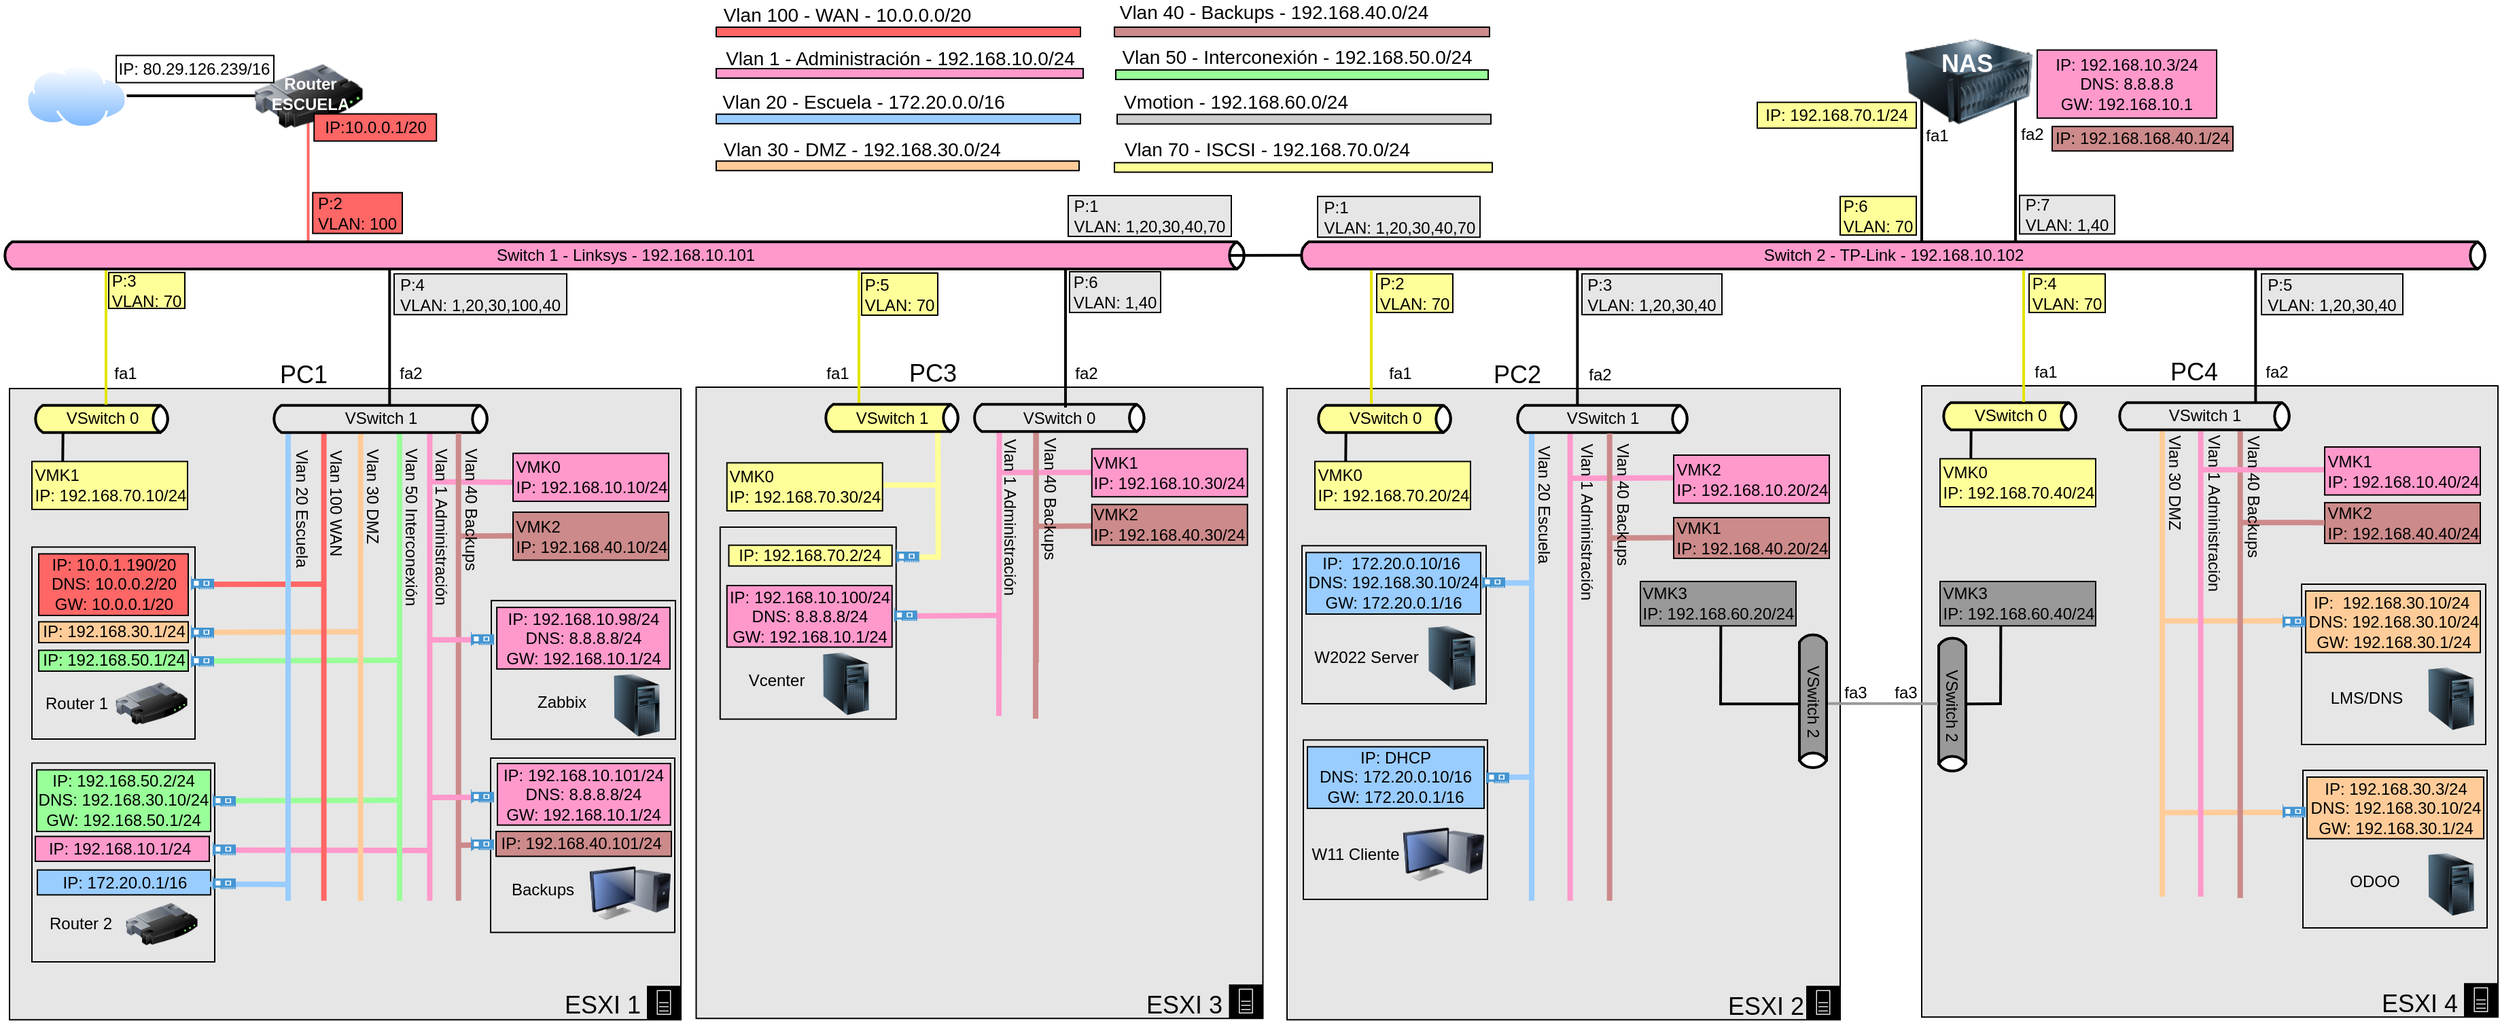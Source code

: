 <mxfile version="17.4.0" type="device"><diagram id="9TZuNbDu6Hn6APzqL4Jt" name="Page-1"><mxGraphModel dx="2663" dy="766" grid="0" gridSize="10" guides="1" tooltips="1" connect="1" arrows="1" fold="1" page="0" pageScale="1" pageWidth="827" pageHeight="1169" math="0" shadow="0"><root><mxCell id="0"/><mxCell id="1" parent="0"/><mxCell id="-0oO-O4m8DiCJquAqMJJ-83" value="" style="strokeColor=#000000;edgeStyle=none;rounded=0;endArrow=none;html=1;strokeWidth=2;fillColor=#FF99CC;" parent="1" edge="1"><mxGeometry relative="1" as="geometry"><mxPoint x="890" y="52.82" as="sourcePoint"/><mxPoint x="890" y="184.147" as="targetPoint"/></mxGeometry></mxCell><mxCell id="-0oO-O4m8DiCJquAqMJJ-82" value="" style="strokeColor=#000000;edgeStyle=none;rounded=0;endArrow=none;html=1;strokeWidth=2;fillColor=#FF99CC;" parent="1" edge="1"><mxGeometry relative="1" as="geometry"><mxPoint x="959" y="49.32" as="sourcePoint"/><mxPoint x="959" y="180.647" as="targetPoint"/></mxGeometry></mxCell><mxCell id="TJQRvmL3p-vRzkR2HHxT-5" value="" style="strokeColor=#000000;edgeStyle=none;rounded=0;endArrow=none;html=1;strokeWidth=2;fillColor=#fa6800;entryX=0.007;entryY=0.57;entryDx=0;entryDy=0;entryPerimeter=0;" parent="1" edge="1"><mxGeometry relative="1" as="geometry"><mxPoint x="-480.89" y="72.55" as="sourcePoint"/><mxPoint x="-326.89" y="72.55" as="targetPoint"/></mxGeometry></mxCell><mxCell id="uiR-iMES3-kgMCISgj5G-2" value="" style="strokeColor=#FF6666;edgeStyle=none;rounded=0;endArrow=none;html=1;strokeWidth=2;fillColor=#fa6800;" parent="1" edge="1"><mxGeometry relative="1" as="geometry"><mxPoint x="-297.23" y="179.996" as="sourcePoint"/><mxPoint x="-297.23" y="89.823" as="targetPoint"/></mxGeometry></mxCell><mxCell id="uiR-iMES3-kgMCISgj5G-1" value="" style="image;html=1;image=img/lib/clip_art/networking/Router_128x128.png" parent="1" vertex="1"><mxGeometry x="-336.89" y="32.82" width="80" height="80" as="geometry"/></mxCell><mxCell id="uiR-iMES3-kgMCISgj5G-4" value="&lt;b&gt;&lt;font color=&quot;#ffffff&quot; style=&quot;font-size: 12px&quot;&gt;Router &lt;br&gt;ESCUELA&lt;/font&gt;&lt;/b&gt;" style="text;html=1;align=center;verticalAlign=middle;resizable=0;points=[];autosize=1;strokeColor=none;fillColor=none;" parent="1" vertex="1"><mxGeometry x="-330" y="55.24" width="68" height="32" as="geometry"/></mxCell><mxCell id="uiR-iMES3-kgMCISgj5G-7" value="&lt;font style=&quot;font-size: 18px&quot;&gt;PC1&lt;/font&gt;" style="text;html=1;align=center;verticalAlign=middle;resizable=0;points=[];autosize=1;strokeColor=none;fillColor=none;fontSize=12;" parent="1" vertex="1"><mxGeometry x="-326" y="268" width="50" height="20" as="geometry"/></mxCell><mxCell id="uiR-iMES3-kgMCISgj5G-13" value="fa2" style="text;html=1;align=center;verticalAlign=middle;resizable=0;points=[];autosize=1;strokeColor=none;fillColor=none;fontSize=12;" parent="1" vertex="1"><mxGeometry x="-237" y="267.32" width="30" height="20" as="geometry"/></mxCell><mxCell id="uiR-iMES3-kgMCISgj5G-15" value="fa0/4" style="text;html=1;align=center;verticalAlign=middle;resizable=0;points=[];autosize=1;strokeColor=none;fillColor=none;fontSize=12;" parent="1" vertex="1"><mxGeometry x="-241" y="202" width="40" height="20" as="geometry"/></mxCell><mxCell id="JU7VaP66EB6fKXv7uAiW-68" value="" style="points=[[0,0],[0.25,0],[0.5,0],[0.75,0],[1,0],[1,0.25],[1,0.5],[1,0.75],[1,1],[0.75,1],[0.5,1],[0.25,1],[0,1],[0,0.75],[0,0.5],[0,0.25]];outlineConnect=0;html=1;whiteSpace=wrap;fontSize=12;fontStyle=0;container=1;pointerEvents=0;collapsible=0;recursiveResize=0;shape=mxgraph.aws4.group;grIcon=mxgraph.aws4.group_on_premise;strokeColor=#000000;fillColor=#E6E6E6;verticalAlign=top;align=left;spacingLeft=30;fontColor=#ffffff;dashed=0;rotation=-180;" parent="1" vertex="1"><mxGeometry x="-517" y="288" width="494" height="464.68" as="geometry"/></mxCell><mxCell id="v9c3m0-7nOQe9iRQDO7h-10" value="" style="strokeColor=#CC8A8A;edgeStyle=none;rounded=0;endArrow=none;html=1;strokeWidth=4;fillColor=#CC8A8A;entryX=0.003;entryY=0.615;entryDx=0;entryDy=0;entryPerimeter=0;" parent="JU7VaP66EB6fKXv7uAiW-68" edge="1"><mxGeometry relative="1" as="geometry"><mxPoint x="330.66" y="108.61" as="sourcePoint"/><mxPoint x="382.504" y="108.392" as="targetPoint"/></mxGeometry></mxCell><mxCell id="v9c3m0-7nOQe9iRQDO7h-3" value="" style="strokeColor=#FF99CC;edgeStyle=none;rounded=0;endArrow=none;html=1;strokeWidth=4;fillColor=#FF6666;entryX=-0.003;entryY=0.604;entryDx=0;entryDy=0;entryPerimeter=0;exitX=0.238;exitY=-0.117;exitDx=0;exitDy=0;exitPerimeter=0;" parent="JU7VaP66EB6fKXv7uAiW-68" edge="1"><mxGeometry relative="1" as="geometry"><mxPoint x="310.106" y="68.648" as="sourcePoint"/><mxPoint x="373.157" y="69.013" as="targetPoint"/></mxGeometry></mxCell><mxCell id="uiR-iMES3-kgMCISgj5G-96" value="" style="strokeColor=#FFCC99;edgeStyle=none;rounded=0;endArrow=none;html=1;strokeWidth=4;fillColor=#FF6666;" parent="JU7VaP66EB6fKXv7uAiW-68" edge="1"><mxGeometry relative="1" as="geometry"><mxPoint x="137.5" y="179.52" as="sourcePoint"/><mxPoint x="260" y="179" as="targetPoint"/></mxGeometry></mxCell><mxCell id="uiR-iMES3-kgMCISgj5G-94" value="" style="strokeColor=#FF6666;edgeStyle=none;rounded=0;endArrow=none;html=1;strokeWidth=4;fillColor=#FF6666;" parent="JU7VaP66EB6fKXv7uAiW-68" edge="1"><mxGeometry relative="1" as="geometry"><mxPoint x="140.5" y="144.18" as="sourcePoint"/><mxPoint x="233" y="144" as="targetPoint"/></mxGeometry></mxCell><mxCell id="uiR-iMES3-kgMCISgj5G-93" value="" style="strokeColor=#99FF99;edgeStyle=none;rounded=0;endArrow=none;html=1;strokeWidth=4;fillColor=#FF6666;" parent="JU7VaP66EB6fKXv7uAiW-68" edge="1"><mxGeometry relative="1" as="geometry"><mxPoint x="140.5" y="200.44" as="sourcePoint"/><mxPoint x="287" y="200" as="targetPoint"/></mxGeometry></mxCell><mxCell id="uiR-iMES3-kgMCISgj5G-91" value="" style="strokeColor=#99FF99;edgeStyle=none;rounded=0;endArrow=none;html=1;strokeWidth=4;fillColor=#FF6666;startArrow=none;" parent="JU7VaP66EB6fKXv7uAiW-68" edge="1"><mxGeometry relative="1" as="geometry"><mxPoint x="158.5" y="303.314" as="sourcePoint"/><mxPoint x="288" y="303" as="targetPoint"/></mxGeometry></mxCell><mxCell id="uiR-iMES3-kgMCISgj5G-90" value="" style="strokeColor=#FF99CC;edgeStyle=none;rounded=0;endArrow=none;html=1;strokeWidth=4;fillColor=#FF6666;" parent="JU7VaP66EB6fKXv7uAiW-68" edge="1"><mxGeometry relative="1" as="geometry"><mxPoint x="151.5" y="339.71" as="sourcePoint"/><mxPoint x="311" y="340" as="targetPoint"/></mxGeometry></mxCell><mxCell id="uiR-iMES3-kgMCISgj5G-21" value="" style="rounded=0;whiteSpace=wrap;html=1;fontSize=12;strokeColor=#000000;fillColor=#E6E6E6;" parent="JU7VaP66EB6fKXv7uAiW-68" vertex="1"><mxGeometry x="16.5" y="116.68" width="120" height="141.32" as="geometry"/></mxCell><mxCell id="uiR-iMES3-kgMCISgj5G-35" value="IP: 10.0.1.190/20&lt;br&gt;DNS: 10.0.0.2/20&lt;br&gt;GW: 10.0.0.1/20" style="rounded=0;whiteSpace=wrap;html=1;fontSize=12;strokeColor=#000000;fillColor=#FF6666;" parent="JU7VaP66EB6fKXv7uAiW-68" vertex="1"><mxGeometry x="21.5" y="121.68" width="110" height="45.32" as="geometry"/></mxCell><mxCell id="uiR-iMES3-kgMCISgj5G-36" value="IP: 192.168.30.1/24" style="rounded=0;whiteSpace=wrap;html=1;fontSize=12;strokeColor=#000000;fillColor=#FFCC99;" parent="JU7VaP66EB6fKXv7uAiW-68" vertex="1"><mxGeometry x="21.5" y="171.68" width="110" height="15.32" as="geometry"/></mxCell><mxCell id="uiR-iMES3-kgMCISgj5G-38" value="IP: 192.168.50.1/24" style="rounded=0;whiteSpace=wrap;html=1;fontSize=12;strokeColor=#000000;fillColor=#99FF99;" parent="JU7VaP66EB6fKXv7uAiW-68" vertex="1"><mxGeometry x="21.5" y="192.68" width="110" height="15.32" as="geometry"/></mxCell><mxCell id="uiR-iMES3-kgMCISgj5G-50" value="" style="pointerEvents=1;shadow=0;dashed=0;html=1;strokeColor=none;fillColor=#4495D1;labelPosition=center;verticalLabelPosition=bottom;verticalAlign=top;align=center;outlineConnect=0;shape=mxgraph.veeam.2d.network_card;fontColor=#000000;" parent="JU7VaP66EB6fKXv7uAiW-68" vertex="1"><mxGeometry x="133.5" y="138.09" width="17" height="10.49" as="geometry"/></mxCell><mxCell id="uiR-iMES3-kgMCISgj5G-51" value="" style="pointerEvents=1;shadow=0;dashed=0;html=1;strokeColor=none;fillColor=#4495D1;labelPosition=center;verticalLabelPosition=bottom;verticalAlign=top;align=center;outlineConnect=0;shape=mxgraph.veeam.2d.network_card;fontColor=#000000;" parent="JU7VaP66EB6fKXv7uAiW-68" vertex="1"><mxGeometry x="133.5" y="174.09" width="17" height="10.49" as="geometry"/></mxCell><mxCell id="uiR-iMES3-kgMCISgj5G-53" value="" style="pointerEvents=1;shadow=0;dashed=0;html=1;strokeColor=none;fillColor=#4495D1;labelPosition=center;verticalLabelPosition=bottom;verticalAlign=top;align=center;outlineConnect=0;shape=mxgraph.veeam.2d.network_card;fontColor=#000000;" parent="JU7VaP66EB6fKXv7uAiW-68" vertex="1"><mxGeometry x="133.5" y="195.09" width="17" height="10.49" as="geometry"/></mxCell><mxCell id="uiR-iMES3-kgMCISgj5G-71" value="" style="strokeColor=#000000;edgeStyle=none;rounded=0;endArrow=none;html=1;strokeWidth=2;fillColor=#000000;exitX=0.106;exitY=0.867;exitDx=0;exitDy=0;exitPerimeter=0;entryX=1.001;entryY=0.061;entryDx=0;entryDy=0;entryPerimeter=0;" parent="JU7VaP66EB6fKXv7uAiW-68" edge="1"><mxGeometry relative="1" as="geometry"><mxPoint x="39.365" y="30.632" as="sourcePoint"/><mxPoint x="39.07" y="60.51" as="targetPoint"/></mxGeometry></mxCell><mxCell id="uiR-iMES3-kgMCISgj5G-68" value="&lt;div style=&quot;text-align: left&quot;&gt;&lt;span&gt;&lt;font color=&quot;#000000&quot;&gt;VSwitch 0&lt;/font&gt;&lt;/span&gt;&lt;/div&gt;" style="html=1;fillColor=#FFFF99;strokeColor=#000000;gradientDirection=north;strokeWidth=2;shape=mxgraph.networks.bus;gradientDirection=north;fontColor=#ffffff;perimeter=backbonePerimeter;backboneSize=20;" parent="JU7VaP66EB6fKXv7uAiW-68" vertex="1"><mxGeometry x="16.5" y="9.68" width="102.5" height="25.32" as="geometry"/></mxCell><mxCell id="uiR-iMES3-kgMCISgj5G-75" value="&lt;div style=&quot;text-align: left&quot;&gt;VMK1&lt;/div&gt;&lt;div style=&quot;text-align: left&quot;&gt;IP: 192.168.70.10/24&lt;/div&gt;" style="rounded=0;whiteSpace=wrap;html=1;fillColor=#FFFF99;" parent="JU7VaP66EB6fKXv7uAiW-68" vertex="1"><mxGeometry x="16.5" y="53.68" width="114.5" height="35.32" as="geometry"/></mxCell><mxCell id="uiR-iMES3-kgMCISgj5G-76" value="&lt;div style=&quot;text-align: left&quot;&gt;VMK0&lt;/div&gt;&lt;div style=&quot;text-align: left&quot;&gt;IP: 192.168.10.10/24&lt;/div&gt;" style="rounded=0;whiteSpace=wrap;html=1;fillColor=#FF99CC;" parent="JU7VaP66EB6fKXv7uAiW-68" vertex="1"><mxGeometry x="370.5" y="47.68" width="114.5" height="35.32" as="geometry"/></mxCell><mxCell id="uiR-iMES3-kgMCISgj5G-22" value="" style="rounded=0;whiteSpace=wrap;html=1;fontSize=12;strokeColor=#000000;fillColor=#E6E6E6;" parent="JU7VaP66EB6fKXv7uAiW-68" vertex="1"><mxGeometry x="16.5" y="275.68" width="134.5" height="146.32" as="geometry"/></mxCell><mxCell id="uiR-iMES3-kgMCISgj5G-23" value="Router 2" style="text;html=1;align=center;verticalAlign=middle;resizable=0;points=[];autosize=1;strokeColor=none;fillColor=none;fontSize=12;" parent="JU7VaP66EB6fKXv7uAiW-68" vertex="1"><mxGeometry x="21.5" y="384.21" width="60" height="20" as="geometry"/></mxCell><mxCell id="uiR-iMES3-kgMCISgj5G-44" value="IP: 192.168.50.2/24&lt;br&gt;DNS: 192.168.30.10/24&lt;br&gt;GW: 192.168.50.1/24" style="rounded=0;whiteSpace=wrap;html=1;fontSize=12;strokeColor=#000000;fillColor=#99FF99;" parent="JU7VaP66EB6fKXv7uAiW-68" vertex="1"><mxGeometry x="20" y="280.68" width="128" height="45.32" as="geometry"/></mxCell><mxCell id="uiR-iMES3-kgMCISgj5G-46" value="IP: 192.168.10.1/24&amp;nbsp;" style="rounded=0;whiteSpace=wrap;html=1;fontSize=12;strokeColor=#000000;fillColor=#FF99CC;" parent="JU7VaP66EB6fKXv7uAiW-68" vertex="1"><mxGeometry x="19" y="329.68" width="128" height="18.32" as="geometry"/></mxCell><mxCell id="uiR-iMES3-kgMCISgj5G-48" value="&lt;span&gt;IP:&amp;nbsp;172.20.0.1/16&lt;/span&gt;" style="rounded=0;whiteSpace=wrap;html=1;fontSize=12;strokeColor=#000000;fillColor=#99CCFF;" parent="JU7VaP66EB6fKXv7uAiW-68" vertex="1"><mxGeometry x="20.5" y="354.36" width="127.5" height="18.32" as="geometry"/></mxCell><mxCell id="uiR-iMES3-kgMCISgj5G-56" value="" style="pointerEvents=1;shadow=0;dashed=0;html=1;strokeColor=none;fillColor=#4495D1;labelPosition=center;verticalLabelPosition=bottom;verticalAlign=top;align=center;outlineConnect=0;shape=mxgraph.veeam.2d.network_card;fontColor=#000000;" parent="JU7VaP66EB6fKXv7uAiW-68" vertex="1"><mxGeometry x="149.5" y="333.73" width="17" height="10.49" as="geometry"/></mxCell><mxCell id="uiR-iMES3-kgMCISgj5G-62" value="" style="image;html=1;image=img/lib/clip_art/networking/Router_128x128.png" parent="JU7VaP66EB6fKXv7uAiW-68" vertex="1"><mxGeometry x="85.5" y="375.42" width="53" height="37.58" as="geometry"/></mxCell><mxCell id="uiR-iMES3-kgMCISgj5G-79" value="" style="strokeColor=#FF6666;edgeStyle=none;rounded=0;endArrow=none;html=1;strokeWidth=4;fillColor=#FF6666;" parent="JU7VaP66EB6fKXv7uAiW-68" edge="1"><mxGeometry relative="1" as="geometry"><mxPoint x="231.3" y="33" as="sourcePoint"/><mxPoint x="231.3" y="377" as="targetPoint"/></mxGeometry></mxCell><mxCell id="uiR-iMES3-kgMCISgj5G-81" value="" style="strokeColor=#FF99CC;edgeStyle=none;rounded=0;endArrow=none;html=1;strokeWidth=4;fillColor=#FF99CC;" parent="JU7VaP66EB6fKXv7uAiW-68" edge="1"><mxGeometry relative="1" as="geometry"><mxPoint x="309.21" y="33" as="sourcePoint"/><mxPoint x="309.21" y="377" as="targetPoint"/></mxGeometry></mxCell><mxCell id="uiR-iMES3-kgMCISgj5G-82" value="" style="strokeColor=#FFCC99;edgeStyle=none;rounded=0;endArrow=none;html=1;strokeWidth=4;fillColor=#FF99CC;" parent="JU7VaP66EB6fKXv7uAiW-68" edge="1"><mxGeometry relative="1" as="geometry"><mxPoint x="258.3" y="33" as="sourcePoint"/><mxPoint x="258.3" y="377" as="targetPoint"/></mxGeometry></mxCell><mxCell id="uiR-iMES3-kgMCISgj5G-83" value="" style="strokeColor=#99FF99;edgeStyle=none;rounded=0;endArrow=none;html=1;strokeWidth=4;fillColor=#FF99CC;" parent="JU7VaP66EB6fKXv7uAiW-68" edge="1"><mxGeometry relative="1" as="geometry"><mxPoint x="287" y="33" as="sourcePoint"/><mxPoint x="287" y="377" as="targetPoint"/></mxGeometry></mxCell><mxCell id="uiR-iMES3-kgMCISgj5G-84" value="" style="strokeColor=#99CCFF;edgeStyle=none;rounded=0;endArrow=none;html=1;strokeWidth=4;fillColor=#FF6666;" parent="JU7VaP66EB6fKXv7uAiW-68" edge="1"><mxGeometry relative="1" as="geometry"><mxPoint x="205.0" y="33.0" as="sourcePoint"/><mxPoint x="205.0" y="377" as="targetPoint"/></mxGeometry></mxCell><mxCell id="uiR-iMES3-kgMCISgj5G-72" value="&lt;div style=&quot;text-align: left&quot;&gt;&lt;span style=&quot;color: rgb(0 , 0 , 0)&quot;&gt;VSwitch 1&lt;/span&gt;&lt;br&gt;&lt;/div&gt;" style="html=1;fillColor=#E6E6E6;strokeColor=#000000;gradientDirection=north;strokeWidth=2;shape=mxgraph.networks.bus;gradientDirection=north;fontColor=#ffffff;perimeter=backbonePerimeter;backboneSize=20;" parent="JU7VaP66EB6fKXv7uAiW-68" vertex="1"><mxGeometry x="192" y="9.68" width="162" height="25.32" as="geometry"/></mxCell><mxCell id="uiR-iMES3-kgMCISgj5G-92" value="" style="strokeColor=#99CCFF;edgeStyle=none;rounded=0;endArrow=none;html=1;strokeWidth=4;fillColor=#FF6666;" parent="JU7VaP66EB6fKXv7uAiW-68" edge="1"><mxGeometry relative="1" as="geometry"><mxPoint x="145.5" y="364.88" as="sourcePoint"/><mxPoint x="207" y="365.07" as="targetPoint"/><Array as="points"><mxPoint x="193.5" y="364.88"/></Array></mxGeometry></mxCell><mxCell id="uiR-iMES3-kgMCISgj5G-57" value="" style="pointerEvents=1;shadow=0;dashed=0;html=1;strokeColor=none;fillColor=#4495D1;labelPosition=center;verticalLabelPosition=bottom;verticalAlign=top;align=center;outlineConnect=0;shape=mxgraph.veeam.2d.network_card;fontColor=#000000;" parent="JU7VaP66EB6fKXv7uAiW-68" vertex="1"><mxGeometry x="149.5" y="358.73" width="17" height="10.49" as="geometry"/></mxCell><mxCell id="uiR-iMES3-kgMCISgj5G-97" value="Vlan 20 Escuela" style="text;html=1;align=center;verticalAlign=middle;resizable=0;points=[];autosize=1;strokeColor=none;fillColor=none;fontSize=12;rotation=90;" parent="JU7VaP66EB6fKXv7uAiW-68" vertex="1"><mxGeometry x="165" y="78.0" width="100" height="20" as="geometry"/></mxCell><mxCell id="uiR-iMES3-kgMCISgj5G-98" value="Vlan 100 WAN" style="text;html=1;align=center;verticalAlign=middle;resizable=0;points=[];autosize=1;strokeColor=none;fillColor=none;fontSize=12;rotation=90;" parent="JU7VaP66EB6fKXv7uAiW-68" vertex="1"><mxGeometry x="195" y="74" width="90" height="20" as="geometry"/></mxCell><mxCell id="uiR-iMES3-kgMCISgj5G-99" value="Vlan 30 DMZ" style="text;html=1;align=center;verticalAlign=middle;resizable=0;points=[];autosize=1;strokeColor=none;fillColor=none;fontSize=12;rotation=90;" parent="JU7VaP66EB6fKXv7uAiW-68" vertex="1"><mxGeometry x="222" y="69" width="90" height="20" as="geometry"/></mxCell><mxCell id="uiR-iMES3-kgMCISgj5G-100" value="Vlan 50 Interconexión" style="text;html=1;align=center;verticalAlign=middle;resizable=0;points=[];autosize=1;strokeColor=none;fillColor=none;fontSize=12;rotation=90;" parent="JU7VaP66EB6fKXv7uAiW-68" vertex="1"><mxGeometry x="233" y="92.66" width="126" height="18" as="geometry"/></mxCell><mxCell id="uiR-iMES3-kgMCISgj5G-101" value="Vlan 1 Administración&lt;br&gt;" style="text;html=1;align=center;verticalAlign=middle;resizable=0;points=[];autosize=1;strokeColor=none;fillColor=none;fontSize=12;rotation=90;" parent="JU7VaP66EB6fKXv7uAiW-68" vertex="1"><mxGeometry x="255" y="92" width="125" height="18" as="geometry"/></mxCell><mxCell id="uiR-iMES3-kgMCISgj5G-103" value="&lt;font style=&quot;font-size: 18px&quot;&gt;ESXI 1&lt;/font&gt;" style="text;html=1;align=center;verticalAlign=middle;resizable=0;points=[];autosize=1;strokeColor=none;fillColor=none;fontSize=12;" parent="JU7VaP66EB6fKXv7uAiW-68" vertex="1"><mxGeometry x="401" y="443.68" width="70" height="20" as="geometry"/></mxCell><mxCell id="uiR-iMES3-kgMCISgj5G-55" value="" style="pointerEvents=1;shadow=0;dashed=0;html=1;strokeColor=none;fillColor=#4495D1;labelPosition=center;verticalLabelPosition=bottom;verticalAlign=top;align=center;outlineConnect=0;shape=mxgraph.veeam.2d.network_card;fontColor=#000000;" parent="JU7VaP66EB6fKXv7uAiW-68" vertex="1"><mxGeometry x="149.5" y="298.09" width="17" height="10.49" as="geometry"/></mxCell><mxCell id="v9c3m0-7nOQe9iRQDO7h-1" value="&lt;div style=&quot;text-align: left&quot;&gt;VMK2&lt;/div&gt;&lt;div style=&quot;text-align: left&quot;&gt;IP: 192.168.40.10/24&lt;/div&gt;" style="rounded=0;whiteSpace=wrap;html=1;fillColor=#CC8A8A;" parent="JU7VaP66EB6fKXv7uAiW-68" vertex="1"><mxGeometry x="370.5" y="91" width="114.5" height="35.32" as="geometry"/></mxCell><mxCell id="v9c3m0-7nOQe9iRQDO7h-13" value="" style="strokeColor=#CC8A8A;edgeStyle=none;rounded=0;endArrow=none;html=1;strokeWidth=4;fillColor=#CC8A8A;" parent="JU7VaP66EB6fKXv7uAiW-68" edge="1"><mxGeometry relative="1" as="geometry"><mxPoint x="330.35" y="33" as="sourcePoint"/><mxPoint x="330.35" y="377" as="targetPoint"/></mxGeometry></mxCell><mxCell id="v9c3m0-7nOQe9iRQDO7h-14" value="Vlan 40 Backups" style="text;html=1;align=center;verticalAlign=middle;resizable=0;points=[];autosize=1;strokeColor=none;fillColor=none;fontSize=12;rotation=90;" parent="JU7VaP66EB6fKXv7uAiW-68" vertex="1"><mxGeometry x="290" y="79.68" width="100" height="18" as="geometry"/></mxCell><mxCell id="u49Tlf2NAiDOcG79JjsN-2" value="" style="strokeColor=#FF99CC;edgeStyle=none;rounded=0;endArrow=none;html=1;strokeWidth=4;fillColor=#FF6666;" parent="JU7VaP66EB6fKXv7uAiW-68" edge="1"><mxGeometry relative="1" as="geometry"><mxPoint x="310" y="185" as="sourcePoint"/><mxPoint x="355" y="184.85" as="targetPoint"/></mxGeometry></mxCell><mxCell id="u49Tlf2NAiDOcG79JjsN-3" value="" style="rounded=0;whiteSpace=wrap;html=1;fontSize=12;strokeColor=#000000;fillColor=#E6E6E6;" parent="JU7VaP66EB6fKXv7uAiW-68" vertex="1"><mxGeometry x="354.5" y="156.09" width="135.5" height="102" as="geometry"/></mxCell><mxCell id="u49Tlf2NAiDOcG79JjsN-6" value="" style="pointerEvents=1;shadow=0;dashed=0;html=1;strokeColor=none;fillColor=#4495D1;labelPosition=center;verticalLabelPosition=bottom;verticalAlign=top;align=center;outlineConnect=0;shape=mxgraph.veeam.2d.network_card;fontColor=#000000;" parent="JU7VaP66EB6fKXv7uAiW-68" vertex="1"><mxGeometry x="339.5" y="179.01" width="17" height="10.49" as="geometry"/></mxCell><mxCell id="u49Tlf2NAiDOcG79JjsN-7" value="" style="image;html=1;image=img/lib/clip_art/computers/Server_Tower_128x128.png;fillColor=#333333;" parent="JU7VaP66EB6fKXv7uAiW-68" vertex="1"><mxGeometry x="441" y="210.09" width="41" height="46" as="geometry"/></mxCell><mxCell id="u49Tlf2NAiDOcG79JjsN-9" value="Zabbix" style="text;html=1;align=center;verticalAlign=middle;resizable=0;points=[];autosize=1;strokeColor=none;fillColor=none;fontSize=12;" parent="JU7VaP66EB6fKXv7uAiW-68" vertex="1"><mxGeometry x="382.5" y="222.41" width="46" height="18" as="geometry"/></mxCell><mxCell id="u49Tlf2NAiDOcG79JjsN-10" value="IP: 192.168.10.98/24&lt;br&gt;DNS: 8.8.8.8/24&lt;br&gt;GW: 192.168.10.1/24" style="rounded=0;whiteSpace=wrap;html=1;fontSize=12;strokeColor=#000000;fillColor=#FF99CC;" parent="JU7VaP66EB6fKXv7uAiW-68" vertex="1"><mxGeometry x="358.57" y="161.09" width="127.37" height="45.32" as="geometry"/></mxCell><mxCell id="-uCqD2lrXcoOFw2vpwq3-10" value="" style="rounded=0;whiteSpace=wrap;html=1;fontSize=12;strokeColor=#000000;fillColor=#E6E6E6;" parent="JU7VaP66EB6fKXv7uAiW-68" vertex="1"><mxGeometry x="354" y="272.0" width="135.5" height="128.32" as="geometry"/></mxCell><mxCell id="-uCqD2lrXcoOFw2vpwq3-12" value="IP: 192.168.40.101/24&amp;nbsp;" style="rounded=0;whiteSpace=wrap;html=1;fontSize=12;strokeColor=#000000;fillColor=#CC8A8A;" parent="JU7VaP66EB6fKXv7uAiW-68" vertex="1"><mxGeometry x="358" y="326.0" width="129" height="18.32" as="geometry"/></mxCell><mxCell id="-uCqD2lrXcoOFw2vpwq3-16" value="Backups" style="text;html=1;align=center;verticalAlign=middle;resizable=0;points=[];autosize=1;strokeColor=none;fillColor=none;fontSize=12;" parent="JU7VaP66EB6fKXv7uAiW-68" vertex="1"><mxGeometry x="364" y="360.32" width="56" height="18" as="geometry"/></mxCell><mxCell id="-uCqD2lrXcoOFw2vpwq3-17" value="" style="image;html=1;image=img/lib/clip_art/computers/Monitor_Tower_128x128.png;fillColor=#333333;" parent="JU7VaP66EB6fKXv7uAiW-68" vertex="1"><mxGeometry x="426.5" y="340.54" width="60" height="61.68" as="geometry"/></mxCell><mxCell id="-uCqD2lrXcoOFw2vpwq3-18" value="IP: 192.168.10.101/24&lt;br&gt;DNS: 8.8.8.8/24&lt;br&gt;GW: 192.168.10.1/24" style="rounded=0;whiteSpace=wrap;html=1;fontSize=12;strokeColor=#000000;fillColor=#FF99CC;" parent="JU7VaP66EB6fKXv7uAiW-68" vertex="1"><mxGeometry x="359" y="276" width="127.37" height="45.32" as="geometry"/></mxCell><mxCell id="vQAgfN6X_ml255oVX3XW-6" value="" style="strokeColor=#CC8A8A;edgeStyle=none;rounded=0;endArrow=none;html=1;strokeWidth=4;fillColor=#FF6666;" parent="JU7VaP66EB6fKXv7uAiW-68" edge="1"><mxGeometry relative="1" as="geometry"><mxPoint x="328.5" y="336.15" as="sourcePoint"/><mxPoint x="351.5" y="336" as="targetPoint"/></mxGeometry></mxCell><mxCell id="uiR-iMES3-kgMCISgj5G-11" value="fa1" style="text;html=1;align=center;verticalAlign=middle;resizable=0;points=[];autosize=1;strokeColor=none;fillColor=none;fontSize=12;" parent="1" vertex="1"><mxGeometry x="-447" y="267.32" width="30" height="20" as="geometry"/></mxCell><mxCell id="uiR-iMES3-kgMCISgj5G-64" value="&lt;div style=&quot;text-align: left&quot;&gt;&lt;span&gt;P:4&lt;/span&gt;&lt;/div&gt;VLAN:&amp;nbsp;&lt;span&gt;1,20,30,100,40&lt;/span&gt;" style="rounded=0;whiteSpace=wrap;html=1;fillColor=#E6E6E6;" parent="1" vertex="1"><mxGeometry x="-234" y="203.6" width="127" height="30" as="geometry"/></mxCell><mxCell id="uiR-iMES3-kgMCISgj5G-65" value="&lt;div style=&quot;text-align: left&quot;&gt;&lt;span&gt;P:3&lt;/span&gt;&lt;/div&gt;&lt;span&gt;&lt;div style=&quot;text-align: left&quot;&gt;&lt;span&gt;VLAN: 70&lt;/span&gt;&lt;/div&gt;&lt;/span&gt;" style="rounded=0;whiteSpace=wrap;html=1;fillColor=#FFFF99;" parent="1" vertex="1"><mxGeometry x="-444" y="202.6" width="56" height="26.4" as="geometry"/></mxCell><mxCell id="uiR-iMES3-kgMCISgj5G-26" value="" style="strokeColor=#E3E300;edgeStyle=none;rounded=0;endArrow=none;html=1;strokeWidth=2;fillColor=#000000;" parent="1" target="uiR-iMES3-kgMCISgj5G-68" edge="1"><mxGeometry relative="1" as="geometry"><mxPoint x="-446" y="201" as="sourcePoint"/><mxPoint x="-446" y="285" as="targetPoint"/></mxGeometry></mxCell><mxCell id="uiR-iMES3-kgMCISgj5G-10" value="" style="strokeColor=#000000;edgeStyle=none;rounded=0;endArrow=none;html=1;strokeWidth=2;fillColor=#FF99CC;" parent="1" edge="1"><mxGeometry relative="1" as="geometry"><mxPoint x="-237.34" y="197" as="sourcePoint"/><mxPoint x="-237.34" y="300.007" as="targetPoint"/></mxGeometry></mxCell><mxCell id="uiR-iMES3-kgMCISgj5G-107" value="" style="points=[[0,0],[0.25,0],[0.5,0],[0.75,0],[1,0],[1,0.25],[1,0.5],[1,0.75],[1,1],[0.75,1],[0.5,1],[0.25,1],[0,1],[0,0.75],[0,0.5],[0,0.25]];outlineConnect=0;html=1;whiteSpace=wrap;fontSize=12;fontStyle=0;container=1;pointerEvents=0;collapsible=0;recursiveResize=0;shape=mxgraph.aws4.group;grIcon=mxgraph.aws4.group_on_premise;strokeColor=#000000;fillColor=#E6E6E6;verticalAlign=top;align=left;spacingLeft=30;fontColor=#ffffff;dashed=0;rotation=-180;" parent="1" vertex="1"><mxGeometry x="-11.75" y="287" width="417" height="464.68" as="geometry"/></mxCell><mxCell id="-uCqD2lrXcoOFw2vpwq3-21" value="" style="strokeColor=#CC8A8A;edgeStyle=none;rounded=0;endArrow=none;html=1;strokeWidth=4;fillColor=#CC8A8A;" parent="uiR-iMES3-kgMCISgj5G-107" edge="1"><mxGeometry relative="1" as="geometry"><mxPoint x="250.0" y="32.32" as="sourcePoint"/><mxPoint x="249.75" y="244" as="targetPoint"/></mxGeometry></mxCell><mxCell id="-uCqD2lrXcoOFw2vpwq3-20" value="" style="strokeColor=#FF99CC;edgeStyle=none;rounded=0;endArrow=none;html=1;strokeWidth=4;fillColor=#FF99CC;" parent="uiR-iMES3-kgMCISgj5G-107" edge="1"><mxGeometry relative="1" as="geometry"><mxPoint x="223.0" y="32.32" as="sourcePoint"/><mxPoint x="222.75" y="242" as="targetPoint"/></mxGeometry></mxCell><mxCell id="v9c3m0-7nOQe9iRQDO7h-15" value="" style="strokeColor=#FF99CC;edgeStyle=none;rounded=0;endArrow=none;html=1;strokeWidth=4;fillColor=#FF6666;entryX=-0.003;entryY=0.604;entryDx=0;entryDy=0;entryPerimeter=0;exitX=0.131;exitY=1.006;exitDx=0;exitDy=0;exitPerimeter=0;" parent="uiR-iMES3-kgMCISgj5G-107" edge="1"><mxGeometry relative="1" as="geometry"><mxPoint x="223.522" y="62.719" as="sourcePoint"/><mxPoint x="292.127" y="62.753" as="targetPoint"/></mxGeometry></mxCell><mxCell id="v9c3m0-7nOQe9iRQDO7h-6" value="" style="strokeColor=#CC8A8A;edgeStyle=none;rounded=0;endArrow=none;html=1;strokeWidth=4;fillColor=#CC8A8A;" parent="uiR-iMES3-kgMCISgj5G-107" edge="1"><mxGeometry relative="1" as="geometry"><mxPoint x="250.13" y="24.9" as="sourcePoint"/><mxPoint x="250.13" y="202.9" as="targetPoint"/></mxGeometry></mxCell><mxCell id="uiR-iMES3-kgMCISgj5G-151" value="&lt;font style=&quot;font-size: 18px&quot;&gt;ESXI 3&lt;/font&gt;" style="text;html=1;align=center;verticalAlign=middle;resizable=0;points=[];autosize=1;strokeColor=none;fillColor=none;fontSize=12;" parent="uiR-iMES3-kgMCISgj5G-107" vertex="1"><mxGeometry x="324" y="444.68" width="70" height="20" as="geometry"/></mxCell><mxCell id="uiR-iMES3-kgMCISgj5G-110" value="" style="strokeColor=#FF99CC;edgeStyle=none;rounded=0;endArrow=none;html=1;strokeWidth=4;fillColor=#FF6666;" parent="uiR-iMES3-kgMCISgj5G-107" edge="1"><mxGeometry relative="1" as="geometry"><mxPoint x="150.63" y="168.5" as="sourcePoint"/><mxPoint x="221.75" y="168" as="targetPoint"/></mxGeometry></mxCell><mxCell id="uiR-iMES3-kgMCISgj5G-114" value="" style="rounded=0;whiteSpace=wrap;html=1;fontSize=12;strokeColor=#000000;fillColor=#E6E6E6;" parent="uiR-iMES3-kgMCISgj5G-107" vertex="1"><mxGeometry x="17.63" y="103" width="129.5" height="141.32" as="geometry"/></mxCell><mxCell id="uiR-iMES3-kgMCISgj5G-115" value="Vcenter" style="text;html=1;align=center;verticalAlign=middle;resizable=0;points=[];autosize=1;strokeColor=none;fillColor=none;fontSize=12;" parent="uiR-iMES3-kgMCISgj5G-107" vertex="1"><mxGeometry x="29.13" y="205.9" width="60" height="20" as="geometry"/></mxCell><mxCell id="uiR-iMES3-kgMCISgj5G-116" value="IP: 192.168.10.100/24&lt;br&gt;DNS: 8.8.8.8/24&lt;br&gt;GW: 192.168.10.1/24" style="rounded=0;whiteSpace=wrap;html=1;fontSize=12;strokeColor=#000000;fillColor=#FF99CC;" parent="uiR-iMES3-kgMCISgj5G-107" vertex="1"><mxGeometry x="22.63" y="146" width="121.5" height="45.32" as="geometry"/></mxCell><mxCell id="uiR-iMES3-kgMCISgj5G-120" value="" style="pointerEvents=1;shadow=0;dashed=0;html=1;strokeColor=none;fillColor=#4495D1;labelPosition=center;verticalLabelPosition=bottom;verticalAlign=top;align=center;outlineConnect=0;shape=mxgraph.veeam.2d.network_card;fontColor=#000000;" parent="uiR-iMES3-kgMCISgj5G-107" vertex="1"><mxGeometry x="145.63" y="162.41" width="17" height="10.49" as="geometry"/></mxCell><mxCell id="uiR-iMES3-kgMCISgj5G-129" value="&lt;div style=&quot;text-align: left&quot;&gt;VMK1&lt;/div&gt;&lt;div style=&quot;text-align: left&quot;&gt;IP: 192.168.10.30/24&lt;/div&gt;" style="rounded=0;whiteSpace=wrap;html=1;fillColor=#FF99CC;" parent="uiR-iMES3-kgMCISgj5G-107" vertex="1"><mxGeometry x="291.13" y="45.32" width="114.5" height="35.32" as="geometry"/></mxCell><mxCell id="uiR-iMES3-kgMCISgj5G-149" value="Vlan 1 Administración&amp;nbsp;" style="text;html=1;align=center;verticalAlign=middle;resizable=0;points=[];autosize=1;strokeColor=none;fillColor=none;fontSize=12;rotation=90;" parent="uiR-iMES3-kgMCISgj5G-107" vertex="1"><mxGeometry x="166.12" y="87.91" width="129" height="18" as="geometry"/></mxCell><mxCell id="uiR-iMES3-kgMCISgj5G-157" value="" style="image;html=1;image=img/lib/clip_art/computers/Server_Tower_128x128.png;fillColor=#333333;" parent="uiR-iMES3-kgMCISgj5G-107" vertex="1"><mxGeometry x="89.13" y="195.32" width="42" height="46.08" as="geometry"/></mxCell><mxCell id="v9c3m0-7nOQe9iRQDO7h-4" value="" style="strokeColor=#CC8A8A;edgeStyle=none;rounded=0;endArrow=none;html=1;strokeWidth=4;fillColor=#CC8A8A;entryX=0.003;entryY=0.615;entryDx=0;entryDy=0;entryPerimeter=0;" parent="uiR-iMES3-kgMCISgj5G-107" edge="1"><mxGeometry relative="1" as="geometry"><mxPoint x="251.38" y="102.32" as="sourcePoint"/><mxPoint x="303.223" y="102.102" as="targetPoint"/></mxGeometry></mxCell><mxCell id="v9c3m0-7nOQe9iRQDO7h-5" value="&lt;div style=&quot;text-align: left&quot;&gt;VMK2&lt;/div&gt;&lt;div style=&quot;text-align: left&quot;&gt;IP: 192.168.40.30/24&lt;/div&gt;" style="rounded=0;whiteSpace=wrap;html=1;fillColor=#CC8A8A;" parent="uiR-iMES3-kgMCISgj5G-107" vertex="1"><mxGeometry x="291.13" y="86.32" width="114.5" height="30" as="geometry"/></mxCell><mxCell id="v9c3m0-7nOQe9iRQDO7h-7" value="Vlan 40 Backups" style="text;html=1;align=center;verticalAlign=middle;resizable=0;points=[];autosize=1;strokeColor=none;fillColor=none;fontSize=12;rotation=90;" parent="uiR-iMES3-kgMCISgj5G-107" vertex="1"><mxGeometry x="210" y="73" width="100" height="18" as="geometry"/></mxCell><mxCell id="uiR-iMES3-kgMCISgj5G-142" value="&lt;div style=&quot;text-align: left&quot;&gt;&lt;span style=&quot;color: rgb(0 , 0 , 0)&quot;&gt;VSwitch 0&lt;/span&gt;&lt;br&gt;&lt;/div&gt;" style="html=1;fillColor=#E6E6E6;strokeColor=#000000;gradientDirection=north;strokeWidth=2;shape=mxgraph.networks.bus;gradientDirection=north;fontColor=#ffffff;perimeter=backbonePerimeter;backboneSize=20;" parent="uiR-iMES3-kgMCISgj5G-107" vertex="1"><mxGeometry x="202.13" y="10" width="130" height="25.32" as="geometry"/></mxCell><mxCell id="vQAgfN6X_ml255oVX3XW-8" value="&lt;span style=&quot;text-align: left&quot;&gt;IP: 192.168.70.2/24&lt;/span&gt;" style="rounded=0;whiteSpace=wrap;html=1;fontSize=12;strokeColor=#000000;fillColor=#FFFF99;" parent="uiR-iMES3-kgMCISgj5G-107" vertex="1"><mxGeometry x="24" y="116.32" width="120.13" height="15.32" as="geometry"/></mxCell><mxCell id="vQAgfN6X_ml255oVX3XW-10" value="" style="strokeColor=#FFFF99;edgeStyle=none;rounded=0;endArrow=none;html=1;strokeWidth=4;fillColor=#FF6666;" parent="uiR-iMES3-kgMCISgj5G-107" edge="1"><mxGeometry relative="1" as="geometry"><mxPoint x="149.13" y="125.24" as="sourcePoint"/><mxPoint x="179.75" y="125" as="targetPoint"/></mxGeometry></mxCell><mxCell id="vQAgfN6X_ml255oVX3XW-11" value="" style="pointerEvents=1;shadow=0;dashed=0;html=1;strokeColor=none;fillColor=#4495D1;labelPosition=center;verticalLabelPosition=bottom;verticalAlign=top;align=center;outlineConnect=0;shape=mxgraph.veeam.2d.network_card;fontColor=#000000;" parent="uiR-iMES3-kgMCISgj5G-107" vertex="1"><mxGeometry x="147.13" y="119.15" width="17" height="10.49" as="geometry"/></mxCell><mxCell id="vQAgfN6X_ml255oVX3XW-14" value="" style="strokeColor=#FFFF99;edgeStyle=none;rounded=0;endArrow=none;html=1;strokeWidth=4;fillColor=#FF6666;" parent="uiR-iMES3-kgMCISgj5G-107" edge="1"><mxGeometry relative="1" as="geometry"><mxPoint x="177.75" y="20.84" as="sourcePoint"/><mxPoint x="178.13" y="125.84" as="targetPoint"/></mxGeometry></mxCell><mxCell id="vQAgfN6X_ml255oVX3XW-15" value="" style="strokeColor=#FFFF99;edgeStyle=none;rounded=0;endArrow=none;html=1;strokeWidth=4;fillColor=#FF6666;" parent="uiR-iMES3-kgMCISgj5G-107" edge="1"><mxGeometry relative="1" as="geometry"><mxPoint x="123.75" y="72" as="sourcePoint"/><mxPoint x="178.75" y="72" as="targetPoint"/></mxGeometry></mxCell><mxCell id="uiR-iMES3-kgMCISgj5G-127" value="&lt;div style=&quot;text-align: left&quot;&gt;VMK0&lt;/div&gt;&lt;div style=&quot;text-align: left&quot;&gt;IP: 192.168.70.30/24&lt;/div&gt;" style="rounded=0;whiteSpace=wrap;html=1;fillColor=#FFFF99;" parent="uiR-iMES3-kgMCISgj5G-107" vertex="1"><mxGeometry x="22.63" y="55.68" width="114.5" height="35.32" as="geometry"/></mxCell><mxCell id="uiR-iMES3-kgMCISgj5G-153" value="&lt;div style=&quot;text-align: left&quot;&gt;&lt;span&gt;P:6&lt;/span&gt;&lt;/div&gt;VLAN: 1,40" style="rounded=0;whiteSpace=wrap;html=1;fillColor=#E6E6E6;" parent="1" vertex="1"><mxGeometry x="263" y="202" width="67" height="30" as="geometry"/></mxCell><mxCell id="uiR-iMES3-kgMCISgj5G-154" value="&lt;div style=&quot;text-align: left&quot;&gt;&lt;span&gt;P:5&lt;/span&gt;&lt;/div&gt;&lt;span&gt;&lt;div style=&quot;text-align: left&quot;&gt;&lt;span&gt;VLAN: 70&lt;/span&gt;&lt;/div&gt;&lt;/span&gt;" style="rounded=0;whiteSpace=wrap;html=1;fillColor=#FFFF99;" parent="1" vertex="1"><mxGeometry x="110" y="203" width="56" height="31" as="geometry"/></mxCell><mxCell id="uiR-iMES3-kgMCISgj5G-155" value="" style="strokeColor=#E3E300;edgeStyle=none;rounded=0;endArrow=none;html=1;strokeWidth=2;fillColor=#000000;" parent="1" edge="1"><mxGeometry relative="1" as="geometry"><mxPoint x="108" y="200" as="sourcePoint"/><mxPoint x="108" y="299.201" as="targetPoint"/></mxGeometry></mxCell><mxCell id="TJQRvmL3p-vRzkR2HHxT-1" value="&lt;div style=&quot;text-align: left&quot;&gt;&lt;span&gt;P:2&lt;/span&gt;&lt;/div&gt;VLAN: 10&lt;span&gt;0&lt;/span&gt;" style="rounded=0;whiteSpace=wrap;html=1;fillColor=#FF6666;" parent="1" vertex="1"><mxGeometry x="-293.89" y="143.82" width="65.89" height="30" as="geometry"/></mxCell><mxCell id="TJQRvmL3p-vRzkR2HHxT-3" value="IP:10.0.0.1/20" style="text;html=1;align=center;verticalAlign=middle;resizable=0;points=[];autosize=1;strokeColor=#000000;fillColor=#FF6666;" parent="1" vertex="1"><mxGeometry x="-292.89" y="85.82" width="90" height="20" as="geometry"/></mxCell><mxCell id="TJQRvmL3p-vRzkR2HHxT-4" value="" style="aspect=fixed;perimeter=ellipsePerimeter;html=1;align=center;shadow=0;dashed=0;spacingTop=3;image;image=img/lib/active_directory/internet_cloud.svg;fillColor=#333333;" parent="1" vertex="1"><mxGeometry x="-505" y="49.32" width="74.61" height="47" as="geometry"/></mxCell><mxCell id="TJQRvmL3p-vRzkR2HHxT-7" value="&lt;div style=&quot;text-align: left&quot;&gt;&lt;span&gt;P:1&lt;/span&gt;&lt;/div&gt;VLAN: 1&lt;span&gt;,20,30,40,70&lt;/span&gt;" style="rounded=0;whiteSpace=wrap;html=1;fillColor=#E6E6E6;" parent="1" vertex="1"><mxGeometry x="262" y="146" width="120" height="30" as="geometry"/></mxCell><mxCell id="TJQRvmL3p-vRzkR2HHxT-9" value="&lt;div style=&quot;text-align: left&quot;&gt;&lt;span&gt;P:1&lt;/span&gt;&lt;/div&gt;VLAN: 1&lt;span&gt;,20,30,40,70&lt;/span&gt;" style="rounded=0;whiteSpace=wrap;html=1;fillColor=#E6E6E6;" parent="1" vertex="1"><mxGeometry x="445.5" y="146.6" width="119.5" height="30" as="geometry"/></mxCell><mxCell id="JU7VaP66EB6fKXv7uAiW-42" value="&lt;span style=&quot;color: rgb(0 , 0 , 0) ; text-align: left&quot;&gt;Switch 1 - Linksys - 192.168.10.101&lt;/span&gt;" style="html=1;fillColor=#FF99CC;strokeColor=#000000;gradientDirection=north;strokeWidth=2;shape=mxgraph.networks.bus;gradientDirection=north;fontColor=#ffffff;perimeter=backbonePerimeter;backboneSize=20;" parent="1" vertex="1"><mxGeometry x="-523" y="180" width="917" height="20" as="geometry"/></mxCell><mxCell id="TJQRvmL3p-vRzkR2HHxT-6" value="" style="strokeColor=#000000;edgeStyle=none;rounded=0;endArrow=none;html=1;strokeWidth=2;fillColor=#000000;" parent="1" edge="1"><mxGeometry relative="1" as="geometry"><mxPoint x="380" y="190" as="sourcePoint"/><mxPoint x="511" y="189.76" as="targetPoint"/></mxGeometry></mxCell><mxCell id="j9ubvucj_841ZBBQVOoh-1" value="&lt;font style=&quot;font-size: 18px&quot;&gt;PC2&lt;/font&gt;" style="text;html=1;align=center;verticalAlign=middle;resizable=0;points=[];autosize=1;strokeColor=none;fillColor=none;fontSize=12;" parent="1" vertex="1"><mxGeometry x="569" y="268" width="45" height="20" as="geometry"/></mxCell><mxCell id="j9ubvucj_841ZBBQVOoh-2" value="fa2" style="text;html=1;align=center;verticalAlign=middle;resizable=0;points=[];autosize=1;strokeColor=none;fillColor=none;fontSize=12;" parent="1" vertex="1"><mxGeometry x="638" y="268" width="30" height="20" as="geometry"/></mxCell><mxCell id="j9ubvucj_841ZBBQVOoh-3" value="fa0/4" style="text;html=1;align=center;verticalAlign=middle;resizable=0;points=[];autosize=1;strokeColor=none;fillColor=none;fontSize=12;" parent="1" vertex="1"><mxGeometry x="633" y="202" width="40" height="20" as="geometry"/></mxCell><mxCell id="j9ubvucj_841ZBBQVOoh-4" value="" style="points=[[0,0],[0.25,0],[0.5,0],[0.75,0],[1,0],[1,0.25],[1,0.5],[1,0.75],[1,1],[0.75,1],[0.5,1],[0.25,1],[0,1],[0,0.75],[0,0.5],[0,0.25]];outlineConnect=0;html=1;whiteSpace=wrap;fontSize=12;fontStyle=0;container=1;pointerEvents=0;collapsible=0;recursiveResize=0;shape=mxgraph.aws4.group;grIcon=mxgraph.aws4.group_on_premise;strokeColor=#000000;fillColor=#E6E6E6;verticalAlign=top;align=left;spacingLeft=30;fontColor=#ffffff;dashed=0;rotation=-180;" parent="1" vertex="1"><mxGeometry x="423" y="288" width="407" height="464.68" as="geometry"/></mxCell><mxCell id="-0oO-O4m8DiCJquAqMJJ-13" value="" style="strokeColor=#CC8A8A;edgeStyle=none;rounded=0;endArrow=none;html=1;strokeWidth=4;fillColor=#CC8A8A;entryX=0.003;entryY=0.615;entryDx=0;entryDy=0;entryPerimeter=0;" parent="j9ubvucj_841ZBBQVOoh-4" edge="1"><mxGeometry relative="1" as="geometry"><mxPoint x="237" y="110" as="sourcePoint"/><mxPoint x="288.843" y="109.782" as="targetPoint"/></mxGeometry></mxCell><mxCell id="-0oO-O4m8DiCJquAqMJJ-11" value="" style="strokeColor=#FF99CC;edgeStyle=none;rounded=0;endArrow=none;html=1;strokeWidth=4;fillColor=#FF6666;entryX=0.003;entryY=0.615;entryDx=0;entryDy=0;entryPerimeter=0;" parent="j9ubvucj_841ZBBQVOoh-4" edge="1"><mxGeometry relative="1" as="geometry"><mxPoint x="208" y="66" as="sourcePoint"/><mxPoint x="284.503" y="65.782" as="targetPoint"/></mxGeometry></mxCell><mxCell id="j9ubvucj_841ZBBQVOoh-58" value="" style="strokeColor=#99CCFF;edgeStyle=none;rounded=0;endArrow=none;html=1;strokeWidth=4;fillColor=#FF6666;" parent="j9ubvucj_841ZBBQVOoh-4" edge="1"><mxGeometry relative="1" as="geometry"><mxPoint x="133.0" y="143.07" as="sourcePoint"/><mxPoint x="155" y="143" as="targetPoint"/><Array as="points"><mxPoint x="181" y="143.07"/></Array></mxGeometry></mxCell><mxCell id="j9ubvucj_841ZBBQVOoh-11" value="" style="rounded=0;whiteSpace=wrap;html=1;fontSize=12;strokeColor=#000000;fillColor=#E6E6E6;" parent="j9ubvucj_841ZBBQVOoh-4" vertex="1"><mxGeometry x="11" y="115.68" width="135.5" height="116.32" as="geometry"/></mxCell><mxCell id="j9ubvucj_841ZBBQVOoh-13" value="IP: &amp;nbsp;172.20.0.10/16&amp;nbsp;&lt;br&gt;DNS:&amp;nbsp;192.168.30.10/24&lt;br&gt;GW: 172.20.0.1/16" style="rounded=0;whiteSpace=wrap;html=1;fontSize=12;strokeColor=#000000;fillColor=#99CCFF;" parent="j9ubvucj_841ZBBQVOoh-4" vertex="1"><mxGeometry x="14" y="120.68" width="128.5" height="45.32" as="geometry"/></mxCell><mxCell id="j9ubvucj_841ZBBQVOoh-22" value="" style="strokeColor=#000000;edgeStyle=none;rounded=0;endArrow=none;html=1;strokeWidth=2;fillColor=#FFFF99;exitX=0.106;exitY=0.867;exitDx=0;exitDy=0;exitPerimeter=0;entryX=1.001;entryY=0.061;entryDx=0;entryDy=0;entryPerimeter=0;" parent="j9ubvucj_841ZBBQVOoh-4" edge="1"><mxGeometry relative="1" as="geometry"><mxPoint x="43.365" y="30.632" as="sourcePoint"/><mxPoint x="43.07" y="60.51" as="targetPoint"/></mxGeometry></mxCell><mxCell id="j9ubvucj_841ZBBQVOoh-23" value="&lt;div style=&quot;text-align: left&quot;&gt;&lt;span style=&quot;color: rgb(0 , 0 , 0)&quot;&gt;VSwitch 0&lt;/span&gt;&lt;br&gt;&lt;/div&gt;" style="html=1;fillColor=#FFFF99;strokeColor=#000000;gradientDirection=north;strokeWidth=2;shape=mxgraph.networks.bus;gradientDirection=north;fontColor=#ffffff;perimeter=backbonePerimeter;backboneSize=20;" parent="j9ubvucj_841ZBBQVOoh-4" vertex="1"><mxGeometry x="20.5" y="9.68" width="102.5" height="25.32" as="geometry"/></mxCell><mxCell id="j9ubvucj_841ZBBQVOoh-24" value="&lt;div style=&quot;text-align: left&quot;&gt;VMK0&lt;/div&gt;&lt;div style=&quot;text-align: left&quot;&gt;IP: 192.168.70.20/24&lt;/div&gt;" style="rounded=0;whiteSpace=wrap;html=1;fillColor=#FFFF99;" parent="j9ubvucj_841ZBBQVOoh-4" vertex="1"><mxGeometry x="20.5" y="53.68" width="114.5" height="35.32" as="geometry"/></mxCell><mxCell id="j9ubvucj_841ZBBQVOoh-26" value="&lt;div style=&quot;text-align: left&quot;&gt;VMK1&lt;/div&gt;&lt;div style=&quot;text-align: left&quot;&gt;IP: 192.168.40.20/24&lt;/div&gt;" style="rounded=0;whiteSpace=wrap;html=1;fillColor=#CC8A8A;" parent="j9ubvucj_841ZBBQVOoh-4" vertex="1"><mxGeometry x="284.5" y="95" width="114.5" height="30" as="geometry"/></mxCell><mxCell id="j9ubvucj_841ZBBQVOoh-27" value="" style="rounded=0;whiteSpace=wrap;html=1;fontSize=12;strokeColor=#000000;fillColor=#E6E6E6;" parent="j9ubvucj_841ZBBQVOoh-4" vertex="1"><mxGeometry x="12" y="258.68" width="135.5" height="117.32" as="geometry"/></mxCell><mxCell id="j9ubvucj_841ZBBQVOoh-29" value="IP: DHCP&lt;br&gt;DNS: 172.20.0.10/16&lt;br&gt;GW: 172.20.0.1/16" style="rounded=0;whiteSpace=wrap;html=1;fontSize=12;strokeColor=#000000;fillColor=#99CCFF;" parent="j9ubvucj_841ZBBQVOoh-4" vertex="1"><mxGeometry x="15" y="263.68" width="130" height="45.32" as="geometry"/></mxCell><mxCell id="j9ubvucj_841ZBBQVOoh-35" value="" style="strokeColor=#FF99CC;edgeStyle=none;rounded=0;endArrow=none;html=1;strokeWidth=4;fillColor=#FF99CC;" parent="j9ubvucj_841ZBBQVOoh-4" edge="1"><mxGeometry relative="1" as="geometry"><mxPoint x="208.3" y="33" as="sourcePoint"/><mxPoint x="208.3" y="377" as="targetPoint"/></mxGeometry></mxCell><mxCell id="j9ubvucj_841ZBBQVOoh-38" value="" style="strokeColor=#99CCFF;edgeStyle=none;rounded=0;endArrow=none;html=1;strokeWidth=4;fillColor=#FF6666;" parent="j9ubvucj_841ZBBQVOoh-4" edge="1"><mxGeometry relative="1" as="geometry"><mxPoint x="180.0" y="33.0" as="sourcePoint"/><mxPoint x="180.0" y="377" as="targetPoint"/></mxGeometry></mxCell><mxCell id="j9ubvucj_841ZBBQVOoh-39" value="&lt;div style=&quot;text-align: left&quot;&gt;&lt;span style=&quot;color: rgb(0 , 0 , 0)&quot;&gt;VSwitch 1&lt;/span&gt;&lt;br&gt;&lt;/div&gt;" style="html=1;fillColor=#E6E6E6;strokeColor=#000000;gradientDirection=north;strokeWidth=2;shape=mxgraph.networks.bus;gradientDirection=north;fontColor=#ffffff;perimeter=backbonePerimeter;backboneSize=20;" parent="j9ubvucj_841ZBBQVOoh-4" vertex="1"><mxGeometry x="167" y="9.68" width="130" height="25.32" as="geometry"/></mxCell><mxCell id="j9ubvucj_841ZBBQVOoh-41" value="" style="strokeColor=#99CCFF;edgeStyle=none;rounded=0;endArrow=none;html=1;strokeWidth=4;fillColor=#FF6666;" parent="j9ubvucj_841ZBBQVOoh-4" edge="1"><mxGeometry relative="1" as="geometry"><mxPoint x="147.5" y="286.13" as="sourcePoint"/><mxPoint x="179" y="286" as="targetPoint"/><Array as="points"/></mxGeometry></mxCell><mxCell id="j9ubvucj_841ZBBQVOoh-43" value="Vlan 20 Escuela" style="text;html=1;align=center;verticalAlign=middle;resizable=0;points=[];autosize=1;strokeColor=none;fillColor=none;fontSize=12;rotation=90;" parent="j9ubvucj_841ZBBQVOoh-4" vertex="1"><mxGeometry x="139" y="75.0" width="100" height="20" as="geometry"/></mxCell><mxCell id="j9ubvucj_841ZBBQVOoh-46" value="Vlan 1 Administración&amp;nbsp;" style="text;html=1;align=center;verticalAlign=middle;resizable=0;points=[];autosize=1;strokeColor=none;fillColor=none;fontSize=12;rotation=90;" parent="j9ubvucj_841ZBBQVOoh-4" vertex="1"><mxGeometry x="156.5" y="90.5" width="129" height="18" as="geometry"/></mxCell><mxCell id="j9ubvucj_841ZBBQVOoh-48" value="&lt;font style=&quot;font-size: 18px&quot;&gt;ESXI 2&lt;/font&gt;" style="text;html=1;align=center;verticalAlign=middle;resizable=0;points=[];autosize=1;strokeColor=none;fillColor=none;fontSize=12;" parent="j9ubvucj_841ZBBQVOoh-4" vertex="1"><mxGeometry x="319" y="444.68" width="66" height="20" as="geometry"/></mxCell><mxCell id="j9ubvucj_841ZBBQVOoh-12" value="W2022 Server" style="text;html=1;align=center;verticalAlign=middle;resizable=0;points=[];autosize=1;strokeColor=none;fillColor=none;fontSize=12;" parent="j9ubvucj_841ZBBQVOoh-4" vertex="1"><mxGeometry x="14" y="189" width="87" height="18" as="geometry"/></mxCell><mxCell id="j9ubvucj_841ZBBQVOoh-56" value="" style="image;html=1;image=img/lib/clip_art/computers/Server_Tower_128x128.png;fillColor=#333333;" parent="j9ubvucj_841ZBBQVOoh-4" vertex="1"><mxGeometry x="101" y="174.68" width="40.5" height="47.32" as="geometry"/></mxCell><mxCell id="j9ubvucj_841ZBBQVOoh-17" value="" style="pointerEvents=1;shadow=0;dashed=0;html=1;strokeColor=none;fillColor=#4495D1;labelPosition=center;verticalLabelPosition=bottom;verticalAlign=top;align=center;outlineConnect=0;shape=mxgraph.veeam.2d.network_card;fontColor=#000000;" parent="j9ubvucj_841ZBBQVOoh-4" vertex="1"><mxGeometry x="143.5" y="137.09" width="17" height="10.49" as="geometry"/></mxCell><mxCell id="j9ubvucj_841ZBBQVOoh-40" value="" style="pointerEvents=1;shadow=0;dashed=0;html=1;strokeColor=none;fillColor=#4495D1;labelPosition=center;verticalLabelPosition=bottom;verticalAlign=top;align=center;outlineConnect=0;shape=mxgraph.veeam.2d.network_card;fontColor=#000000;" parent="j9ubvucj_841ZBBQVOoh-4" vertex="1"><mxGeometry x="146.5" y="280.73" width="17" height="10.49" as="geometry"/></mxCell><mxCell id="j9ubvucj_841ZBBQVOoh-28" value="W11 Cliente" style="text;html=1;align=center;verticalAlign=middle;resizable=0;points=[];autosize=1;strokeColor=none;fillColor=none;fontSize=12;" parent="j9ubvucj_841ZBBQVOoh-4" vertex="1"><mxGeometry x="12" y="333.84" width="75" height="18" as="geometry"/></mxCell><mxCell id="-0oO-O4m8DiCJquAqMJJ-6" value="&lt;div style=&quot;text-align: left&quot;&gt;VMK2&lt;/div&gt;&lt;div style=&quot;text-align: left&quot;&gt;IP: 192.168.10.20/24&lt;/div&gt;" style="rounded=0;whiteSpace=wrap;html=1;fillColor=#FF99CC;" parent="j9ubvucj_841ZBBQVOoh-4" vertex="1"><mxGeometry x="284.5" y="49" width="114.5" height="35.32" as="geometry"/></mxCell><mxCell id="-0oO-O4m8DiCJquAqMJJ-12" value="" style="strokeColor=#CC8A8A;edgeStyle=none;rounded=0;endArrow=none;html=1;strokeWidth=4;fillColor=#CC8A8A;" parent="j9ubvucj_841ZBBQVOoh-4" edge="1"><mxGeometry relative="1" as="geometry"><mxPoint x="237.35" y="33" as="sourcePoint"/><mxPoint x="237.35" y="377" as="targetPoint"/></mxGeometry></mxCell><mxCell id="-0oO-O4m8DiCJquAqMJJ-14" value="" style="strokeColor=#000000;edgeStyle=none;rounded=0;endArrow=none;html=1;strokeWidth=2;fillColor=#000000;" parent="j9ubvucj_841ZBBQVOoh-4" edge="1"><mxGeometry relative="1" as="geometry"><mxPoint x="319" y="233.12" as="sourcePoint"/><mxPoint x="319.197" y="172.68" as="targetPoint"/></mxGeometry></mxCell><mxCell id="-0oO-O4m8DiCJquAqMJJ-15" value="" style="strokeColor=#000000;edgeStyle=none;rounded=0;endArrow=none;html=1;strokeWidth=2;fillColor=#000000;entryX=1.001;entryY=0.061;entryDx=0;entryDy=0;entryPerimeter=0;" parent="j9ubvucj_841ZBBQVOoh-4" edge="1"><mxGeometry relative="1" as="geometry"><mxPoint x="318.5" y="232.12" as="sourcePoint"/><mxPoint x="387.5" y="232.12" as="targetPoint"/></mxGeometry></mxCell><mxCell id="-0oO-O4m8DiCJquAqMJJ-2" value="&lt;div style=&quot;text-align: left&quot;&gt;VMK3&lt;/div&gt;&lt;div style=&quot;text-align: left&quot;&gt;IP: 192.168.60.20/24&lt;/div&gt;" style="rounded=0;whiteSpace=wrap;html=1;fillColor=#999999;" parent="j9ubvucj_841ZBBQVOoh-4" vertex="1"><mxGeometry x="260" y="142" width="114.5" height="32.68" as="geometry"/></mxCell><mxCell id="-0oO-O4m8DiCJquAqMJJ-16" value="Vlan 40 Backups" style="text;html=1;align=center;verticalAlign=middle;resizable=0;points=[];autosize=1;strokeColor=none;fillColor=none;fontSize=12;rotation=90;" parent="j9ubvucj_841ZBBQVOoh-4" vertex="1"><mxGeometry x="197" y="76" width="100" height="18" as="geometry"/></mxCell><mxCell id="-0oO-O4m8DiCJquAqMJJ-88" value="" style="image;html=1;image=img/lib/clip_art/computers/Monitor_Tower_128x128.png;fillColor=#333333;" parent="j9ubvucj_841ZBBQVOoh-4" vertex="1"><mxGeometry x="85" y="312" width="60" height="61.68" as="geometry"/></mxCell><mxCell id="j9ubvucj_841ZBBQVOoh-49" value="fa1" style="text;html=1;align=center;verticalAlign=middle;resizable=0;points=[];autosize=1;strokeColor=none;fillColor=none;fontSize=12;" parent="1" vertex="1"><mxGeometry x="491" y="267" width="30" height="20" as="geometry"/></mxCell><mxCell id="j9ubvucj_841ZBBQVOoh-50" value="&lt;div style=&quot;text-align: left&quot;&gt;&lt;span&gt;P:3&lt;/span&gt;&lt;/div&gt;VLAN:&amp;nbsp;&lt;span&gt;1,20,30,40&lt;/span&gt;" style="rounded=0;whiteSpace=wrap;html=1;fillColor=#E6E6E6;" parent="1" vertex="1"><mxGeometry x="640" y="203.6" width="103" height="30" as="geometry"/></mxCell><mxCell id="j9ubvucj_841ZBBQVOoh-51" value="&lt;div style=&quot;text-align: left&quot;&gt;&lt;span&gt;P:2&lt;/span&gt;&lt;/div&gt;&lt;span&gt;&lt;div style=&quot;text-align: left&quot;&gt;&lt;span&gt;VLAN: 70&lt;/span&gt;&lt;/div&gt;&lt;/span&gt;" style="rounded=0;whiteSpace=wrap;html=1;fillColor=#FFFF99;" parent="1" vertex="1"><mxGeometry x="489" y="203.6" width="56" height="28.4" as="geometry"/></mxCell><mxCell id="j9ubvucj_841ZBBQVOoh-52" value="" style="strokeColor=#E3E300;edgeStyle=none;rounded=0;endArrow=none;html=1;strokeWidth=2;fillColor=#EBEB00;" parent="1" edge="1"><mxGeometry relative="1" as="geometry"><mxPoint x="485" y="200.0" as="sourcePoint"/><mxPoint x="485" y="299.03" as="targetPoint"/></mxGeometry></mxCell><mxCell id="j9ubvucj_841ZBBQVOoh-53" value="" style="strokeColor=#000000;edgeStyle=none;rounded=0;endArrow=none;html=1;strokeWidth=2;fillColor=#FF99CC;" parent="1" edge="1"><mxGeometry relative="1" as="geometry"><mxPoint x="636.66" y="197" as="sourcePoint"/><mxPoint x="636.66" y="300.007" as="targetPoint"/></mxGeometry></mxCell><mxCell id="-0oO-O4m8DiCJquAqMJJ-17" value="&lt;font style=&quot;font-size: 18px&quot;&gt;PC4&lt;/font&gt;" style="text;html=1;align=center;verticalAlign=middle;resizable=0;points=[];autosize=1;strokeColor=none;fillColor=none;fontSize=12;" parent="1" vertex="1"><mxGeometry x="1067" y="266" width="45" height="20" as="geometry"/></mxCell><mxCell id="-0oO-O4m8DiCJquAqMJJ-18" value="fa2" style="text;html=1;align=center;verticalAlign=middle;resizable=0;points=[];autosize=1;strokeColor=none;fillColor=none;fontSize=12;" parent="1" vertex="1"><mxGeometry x="1136" y="266" width="30" height="20" as="geometry"/></mxCell><mxCell id="-0oO-O4m8DiCJquAqMJJ-19" value="fa0/4" style="text;html=1;align=center;verticalAlign=middle;resizable=0;points=[];autosize=1;strokeColor=none;fillColor=none;fontSize=12;" parent="1" vertex="1"><mxGeometry x="1162" y="200" width="40" height="20" as="geometry"/></mxCell><mxCell id="-0oO-O4m8DiCJquAqMJJ-20" value="" style="points=[[0,0],[0.25,0],[0.5,0],[0.75,0],[1,0],[1,0.25],[1,0.5],[1,0.75],[1,1],[0.75,1],[0.5,1],[0.25,1],[0,1],[0,0.75],[0,0.5],[0,0.25]];outlineConnect=0;html=1;whiteSpace=wrap;fontSize=12;fontStyle=0;container=1;pointerEvents=0;collapsible=0;recursiveResize=0;shape=mxgraph.aws4.group;grIcon=mxgraph.aws4.group_on_premise;strokeColor=#000000;fillColor=#E6E6E6;verticalAlign=top;align=left;spacingLeft=30;fontColor=#ffffff;dashed=0;rotation=-180;" parent="1" vertex="1"><mxGeometry x="890" y="286" width="424" height="464.68" as="geometry"/></mxCell><mxCell id="-uCqD2lrXcoOFw2vpwq3-22" value="" style="strokeColor=#000000;edgeStyle=none;rounded=0;endArrow=none;html=1;strokeWidth=2;fillColor=#000000;" parent="-0oO-O4m8DiCJquAqMJJ-20" edge="1"><mxGeometry relative="1" as="geometry"><mxPoint x="58" y="234.44" as="sourcePoint"/><mxPoint x="58.197" y="174.0" as="targetPoint"/></mxGeometry></mxCell><mxCell id="-0oO-O4m8DiCJquAqMJJ-69" value="" style="strokeColor=#FFCC99;edgeStyle=none;rounded=0;endArrow=none;html=1;strokeWidth=4;fillColor=#FF6666;" parent="-0oO-O4m8DiCJquAqMJJ-20" edge="1"><mxGeometry relative="1" as="geometry"><mxPoint x="177.5" y="314.08" as="sourcePoint"/><mxPoint x="312.5" y="314" as="targetPoint"/></mxGeometry></mxCell><mxCell id="-0oO-O4m8DiCJquAqMJJ-68" value="" style="strokeColor=#FFCC99;edgeStyle=none;rounded=0;endArrow=none;html=1;strokeWidth=4;fillColor=#FF6666;" parent="-0oO-O4m8DiCJquAqMJJ-20" edge="1"><mxGeometry relative="1" as="geometry"><mxPoint x="176" y="173" as="sourcePoint"/><mxPoint x="311.0" y="172.92" as="targetPoint"/></mxGeometry></mxCell><mxCell id="-0oO-O4m8DiCJquAqMJJ-30" value="" style="strokeColor=#000000;edgeStyle=none;rounded=0;endArrow=none;html=1;strokeWidth=2;fillColor=#FFFF99;exitX=0.106;exitY=0.867;exitDx=0;exitDy=0;exitPerimeter=0;entryX=1.001;entryY=0.061;entryDx=0;entryDy=0;entryPerimeter=0;" parent="-0oO-O4m8DiCJquAqMJJ-20" edge="1"><mxGeometry relative="1" as="geometry"><mxPoint x="36.365" y="30.632" as="sourcePoint"/><mxPoint x="36.07" y="60.51" as="targetPoint"/></mxGeometry></mxCell><mxCell id="-0oO-O4m8DiCJquAqMJJ-31" value="&lt;div style=&quot;text-align: left&quot;&gt;&lt;span style=&quot;color: rgb(0 , 0 , 0)&quot;&gt;VSwitch 0&lt;/span&gt;&lt;br&gt;&lt;/div&gt;" style="html=1;fillColor=#FFFF99;strokeColor=#000000;gradientDirection=north;strokeWidth=2;shape=mxgraph.networks.bus;gradientDirection=north;fontColor=#ffffff;perimeter=backbonePerimeter;backboneSize=20;" parent="-0oO-O4m8DiCJquAqMJJ-20" vertex="1"><mxGeometry x="13.5" y="9.68" width="102.5" height="25.32" as="geometry"/></mxCell><mxCell id="-0oO-O4m8DiCJquAqMJJ-32" value="&lt;div style=&quot;text-align: left&quot;&gt;VMK0&lt;/div&gt;&lt;div style=&quot;text-align: left&quot;&gt;IP: 192.168.70.40/24&lt;/div&gt;" style="rounded=0;whiteSpace=wrap;html=1;fillColor=#FFFF99;" parent="-0oO-O4m8DiCJquAqMJJ-20" vertex="1"><mxGeometry x="13.5" y="53.68" width="114.5" height="35.32" as="geometry"/></mxCell><mxCell id="-0oO-O4m8DiCJquAqMJJ-33" value="&lt;div style=&quot;text-align: left&quot;&gt;VMK2&lt;/div&gt;&lt;div style=&quot;text-align: left&quot;&gt;IP: 192.168.40.40/24&lt;/div&gt;" style="rounded=0;whiteSpace=wrap;html=1;fillColor=#CC8A8A;" parent="-0oO-O4m8DiCJquAqMJJ-20" vertex="1"><mxGeometry x="296.5" y="86" width="114.5" height="30" as="geometry"/></mxCell><mxCell id="-0oO-O4m8DiCJquAqMJJ-38" value="" style="strokeColor=#FF99CC;edgeStyle=none;rounded=0;endArrow=none;html=1;strokeWidth=4;fillColor=#FF99CC;" parent="-0oO-O4m8DiCJquAqMJJ-20" edge="1"><mxGeometry relative="1" as="geometry"><mxPoint x="205.3" y="32" as="sourcePoint"/><mxPoint x="205.3" y="376" as="targetPoint"/></mxGeometry></mxCell><mxCell id="-0oO-O4m8DiCJquAqMJJ-39" value="" style="strokeColor=#FFCC99;edgeStyle=none;rounded=0;endArrow=none;html=1;strokeWidth=4;fillColor=#FF6666;" parent="-0oO-O4m8DiCJquAqMJJ-20" edge="1"><mxGeometry relative="1" as="geometry"><mxPoint x="177.0" y="32.0" as="sourcePoint"/><mxPoint x="177" y="376" as="targetPoint"/></mxGeometry></mxCell><mxCell id="-0oO-O4m8DiCJquAqMJJ-52" value="" style="strokeColor=#CC8A8A;edgeStyle=none;rounded=0;endArrow=none;html=1;strokeWidth=4;fillColor=#CC8A8A;" parent="-0oO-O4m8DiCJquAqMJJ-20" edge="1"><mxGeometry relative="1" as="geometry"><mxPoint x="234.35" y="33" as="sourcePoint"/><mxPoint x="234.35" y="377" as="targetPoint"/></mxGeometry></mxCell><mxCell id="-0oO-O4m8DiCJquAqMJJ-54" value="" style="strokeColor=#000000;edgeStyle=none;rounded=0;endArrow=none;html=1;strokeWidth=2;fillColor=#000000;" parent="-0oO-O4m8DiCJquAqMJJ-20" edge="1"><mxGeometry relative="1" as="geometry"><mxPoint x="20" y="234.21" as="sourcePoint"/><mxPoint x="59" y="234" as="targetPoint"/></mxGeometry></mxCell><mxCell id="-0oO-O4m8DiCJquAqMJJ-55" value="&lt;div style=&quot;text-align: left&quot;&gt;VMK3&lt;/div&gt;&lt;div style=&quot;text-align: left&quot;&gt;IP: 192.168.60.40/24&lt;/div&gt;" style="rounded=0;whiteSpace=wrap;html=1;fillColor=#999999;" parent="-0oO-O4m8DiCJquAqMJJ-20" vertex="1"><mxGeometry x="13.5" y="144" width="114.5" height="32.68" as="geometry"/></mxCell><mxCell id="-0oO-O4m8DiCJquAqMJJ-40" value="&lt;div style=&quot;text-align: left&quot;&gt;&lt;span style=&quot;color: rgb(0 , 0 , 0)&quot;&gt;VSwitch 1&lt;/span&gt;&lt;br&gt;&lt;/div&gt;" style="html=1;fillColor=#E6E6E6;strokeColor=#000000;gradientDirection=north;strokeWidth=2;shape=mxgraph.networks.bus;gradientDirection=north;fontColor=#ffffff;perimeter=backbonePerimeter;backboneSize=20;" parent="-0oO-O4m8DiCJquAqMJJ-20" vertex="1"><mxGeometry x="143" y="9.68" width="130" height="25.32" as="geometry"/></mxCell><mxCell id="-0oO-O4m8DiCJquAqMJJ-26" value="" style="rounded=0;whiteSpace=wrap;html=1;fontSize=12;strokeColor=#000000;fillColor=#E6E6E6;" parent="-0oO-O4m8DiCJquAqMJJ-20" vertex="1"><mxGeometry x="279.5" y="146" width="135.5" height="118" as="geometry"/></mxCell><mxCell id="-0oO-O4m8DiCJquAqMJJ-27" value="IP: &amp;nbsp;192.168.30.10/24&amp;nbsp;&lt;br&gt;DNS:&amp;nbsp;192.168.30.10/24&lt;br&gt;GW: 192.168.30.1/24" style="rounded=0;whiteSpace=wrap;html=1;fontSize=12;strokeColor=#000000;fillColor=#FFCC99;" parent="-0oO-O4m8DiCJquAqMJJ-20" vertex="1"><mxGeometry x="282.5" y="151" width="128.5" height="45.32" as="geometry"/></mxCell><mxCell id="-0oO-O4m8DiCJquAqMJJ-34" value="" style="rounded=0;whiteSpace=wrap;html=1;fontSize=12;strokeColor=#000000;fillColor=#E6E6E6;" parent="-0oO-O4m8DiCJquAqMJJ-20" vertex="1"><mxGeometry x="280.5" y="283" width="135.5" height="116" as="geometry"/></mxCell><mxCell id="-0oO-O4m8DiCJquAqMJJ-35" value="IP: 192.168.30.3/24&lt;br&gt;DNS: 192.168.30.10/24&lt;br&gt;GW: 192.168.30.1/24" style="rounded=0;whiteSpace=wrap;html=1;fontSize=12;strokeColor=#000000;fillColor=#FFCC99;" parent="-0oO-O4m8DiCJquAqMJJ-20" vertex="1"><mxGeometry x="283.5" y="288" width="130" height="45.32" as="geometry"/></mxCell><mxCell id="-0oO-O4m8DiCJquAqMJJ-47" value="" style="image;html=1;image=img/lib/clip_art/computers/Server_Tower_128x128.png;fillColor=#333333;" parent="-0oO-O4m8DiCJquAqMJJ-20" vertex="1"><mxGeometry x="369" y="344" width="41" height="46" as="geometry"/></mxCell><mxCell id="-0oO-O4m8DiCJquAqMJJ-48" value="" style="pointerEvents=1;shadow=0;dashed=0;html=1;strokeColor=none;fillColor=#4495D1;labelPosition=center;verticalLabelPosition=bottom;verticalAlign=top;align=center;outlineConnect=0;shape=mxgraph.veeam.2d.network_card;fontColor=#000000;" parent="-0oO-O4m8DiCJquAqMJJ-20" vertex="1"><mxGeometry x="265.5" y="168" width="17" height="10.49" as="geometry"/></mxCell><mxCell id="-0oO-O4m8DiCJquAqMJJ-49" value="" style="pointerEvents=1;shadow=0;dashed=0;html=1;strokeColor=none;fillColor=#4495D1;labelPosition=center;verticalLabelPosition=bottom;verticalAlign=top;align=center;outlineConnect=0;shape=mxgraph.veeam.2d.network_card;fontColor=#000000;" parent="-0oO-O4m8DiCJquAqMJJ-20" vertex="1"><mxGeometry x="265.5" y="308" width="17" height="10.49" as="geometry"/></mxCell><mxCell id="-0oO-O4m8DiCJquAqMJJ-50" value="ODOO" style="text;html=1;align=center;verticalAlign=middle;resizable=0;points=[];autosize=1;strokeColor=none;fillColor=none;fontSize=12;" parent="-0oO-O4m8DiCJquAqMJJ-20" vertex="1"><mxGeometry x="309.5" y="356.32" width="47" height="18" as="geometry"/></mxCell><mxCell id="-0oO-O4m8DiCJquAqMJJ-23" value="" style="strokeColor=#CC8A8A;edgeStyle=none;rounded=0;endArrow=none;html=1;strokeWidth=4;fillColor=#FF6666;" parent="-0oO-O4m8DiCJquAqMJJ-20" target="-0oO-O4m8DiCJquAqMJJ-33" edge="1"><mxGeometry relative="1" as="geometry"><mxPoint x="234.0" y="100.68" as="sourcePoint"/><mxPoint x="295.5" y="100.87" as="targetPoint"/><Array as="points"><mxPoint x="282" y="100.68"/></Array></mxGeometry></mxCell><mxCell id="-0oO-O4m8DiCJquAqMJJ-22" value="" style="strokeColor=#FF99CC;edgeStyle=none;rounded=0;endArrow=none;html=1;strokeWidth=4;fillColor=#FF6666;entryX=0.003;entryY=0.615;entryDx=0;entryDy=0;entryPerimeter=0;" parent="-0oO-O4m8DiCJquAqMJJ-20" edge="1"><mxGeometry relative="1" as="geometry"><mxPoint x="203.66" y="61.78" as="sourcePoint"/><mxPoint x="312.504" y="61.782" as="targetPoint"/></mxGeometry></mxCell><mxCell id="-0oO-O4m8DiCJquAqMJJ-51" value="&lt;div style=&quot;text-align: left&quot;&gt;VMK1&lt;/div&gt;&lt;div style=&quot;text-align: left&quot;&gt;IP: 192.168.10.40/24&lt;/div&gt;" style="rounded=0;whiteSpace=wrap;html=1;fillColor=#FF99CC;" parent="-0oO-O4m8DiCJquAqMJJ-20" vertex="1"><mxGeometry x="296.5" y="45" width="114.5" height="35.32" as="geometry"/></mxCell><mxCell id="-0oO-O4m8DiCJquAqMJJ-62" value="&lt;div style=&quot;text-align: left&quot;&gt;&lt;span&gt;&lt;font color=&quot;#000000&quot;&gt;VSwitch 2&lt;/font&gt;&lt;/span&gt;&lt;/div&gt;" style="html=1;fillColor=#999999;strokeColor=#000000;gradientDirection=north;strokeWidth=2;shape=mxgraph.networks.bus;gradientDirection=north;fontColor=#ffffff;perimeter=backbonePerimeter;backboneSize=20;rotation=90;" parent="-0oO-O4m8DiCJquAqMJJ-20" vertex="1"><mxGeometry x="-29" y="222" width="103" height="25.32" as="geometry"/></mxCell><mxCell id="-0oO-O4m8DiCJquAqMJJ-43" value="Vlan 1 Administración&amp;nbsp;" style="text;html=1;align=center;verticalAlign=middle;resizable=0;points=[];autosize=1;strokeColor=none;fillColor=none;fontSize=12;rotation=90;" parent="-0oO-O4m8DiCJquAqMJJ-20" vertex="1"><mxGeometry x="150.5" y="86" width="129" height="18" as="geometry"/></mxCell><mxCell id="-0oO-O4m8DiCJquAqMJJ-42" value="Vlan 30 DMZ" style="text;html=1;align=center;verticalAlign=middle;resizable=0;points=[];autosize=1;strokeColor=none;fillColor=none;fontSize=12;rotation=90;" parent="-0oO-O4m8DiCJquAqMJJ-20" vertex="1"><mxGeometry x="146" y="62" width="80" height="18" as="geometry"/></mxCell><mxCell id="-0oO-O4m8DiCJquAqMJJ-56" value="Vlan 40 Backups" style="text;html=1;align=center;verticalAlign=middle;resizable=0;points=[];autosize=1;strokeColor=none;fillColor=none;fontSize=12;rotation=90;" parent="-0oO-O4m8DiCJquAqMJJ-20" vertex="1"><mxGeometry x="194.5" y="71.66" width="100" height="18" as="geometry"/></mxCell><mxCell id="-0oO-O4m8DiCJquAqMJJ-57" value="fa1" style="text;html=1;align=center;verticalAlign=middle;resizable=0;points=[];autosize=1;strokeColor=none;fillColor=none;fontSize=12;" parent="1" vertex="1"><mxGeometry x="966" y="266" width="30" height="20" as="geometry"/></mxCell><mxCell id="-0oO-O4m8DiCJquAqMJJ-58" value="&lt;div style=&quot;text-align: left&quot;&gt;&lt;span&gt;P:5&lt;/span&gt;&lt;/div&gt;VLAN:&amp;nbsp;&lt;span&gt;1,20,30,40&lt;/span&gt;" style="rounded=0;whiteSpace=wrap;html=1;fillColor=#E6E6E6;" parent="1" vertex="1"><mxGeometry x="1140" y="203.6" width="104" height="30" as="geometry"/></mxCell><mxCell id="-0oO-O4m8DiCJquAqMJJ-59" value="&lt;div style=&quot;text-align: left&quot;&gt;&lt;span&gt;P:4&lt;/span&gt;&lt;/div&gt;&lt;span&gt;&lt;div style=&quot;text-align: left&quot;&gt;&lt;span&gt;VLAN: 70&lt;/span&gt;&lt;/div&gt;&lt;/span&gt;" style="rounded=0;whiteSpace=wrap;html=1;fillColor=#FFFF99;" parent="1" vertex="1"><mxGeometry x="969" y="203.6" width="56" height="28.4" as="geometry"/></mxCell><mxCell id="-0oO-O4m8DiCJquAqMJJ-60" value="" style="strokeColor=#E3E300;edgeStyle=none;rounded=0;endArrow=none;html=1;strokeWidth=2;fillColor=#EBEB00;" parent="1" target="-0oO-O4m8DiCJquAqMJJ-31" edge="1"><mxGeometry relative="1" as="geometry"><mxPoint x="965" y="199.0" as="sourcePoint"/><mxPoint x="965" y="283" as="targetPoint"/></mxGeometry></mxCell><mxCell id="-0oO-O4m8DiCJquAqMJJ-61" value="" style="strokeColor=#000000;edgeStyle=none;rounded=0;endArrow=none;html=1;strokeWidth=2;fillColor=#FF99CC;" parent="1" edge="1"><mxGeometry relative="1" as="geometry"><mxPoint x="1135.66" y="195" as="sourcePoint"/><mxPoint x="1135.66" y="298.007" as="targetPoint"/></mxGeometry></mxCell><mxCell id="-0oO-O4m8DiCJquAqMJJ-5" value="" style="strokeColor=#999999;edgeStyle=none;rounded=0;endArrow=none;html=1;strokeWidth=2;fillColor=#999999;exitX=0.517;exitY=0.081;exitDx=0;exitDy=0;exitPerimeter=0;entryX=0.493;entryY=0.915;entryDx=0;entryDy=0;entryPerimeter=0;" parent="1" target="-0oO-O4m8DiCJquAqMJJ-62" edge="1"><mxGeometry relative="1" as="geometry"><mxPoint x="820.609" y="519.911" as="sourcePoint"/><mxPoint x="895.167" y="519.911" as="targetPoint"/></mxGeometry></mxCell><mxCell id="-0oO-O4m8DiCJquAqMJJ-1" value="&lt;div style=&quot;text-align: left&quot;&gt;&lt;span&gt;&lt;font color=&quot;#000000&quot;&gt;VSwitch 2&lt;/font&gt;&lt;/span&gt;&lt;/div&gt;" style="html=1;fillColor=#999999;strokeColor=#000000;gradientDirection=north;strokeWidth=2;shape=mxgraph.networks.bus;gradientDirection=north;fontColor=#ffffff;perimeter=backbonePerimeter;backboneSize=20;rotation=90;" parent="1" vertex="1"><mxGeometry x="758.5" y="505.5" width="103" height="25.32" as="geometry"/></mxCell><mxCell id="JU7VaP66EB6fKXv7uAiW-67" value="&lt;span style=&quot;color: rgb(0 , 0 , 0) ; text-align: left&quot;&gt;Switch 2 - TP-Link - 192.168.10.102&lt;/span&gt;" style="html=1;fillColor=#FF99CC;strokeColor=#000000;gradientDirection=north;strokeWidth=2;shape=mxgraph.networks.bus;gradientDirection=north;fontColor=#ffffff;perimeter=backbonePerimeter;backboneSize=20;" parent="1" vertex="1"><mxGeometry x="431" y="180" width="876" height="20" as="geometry"/></mxCell><mxCell id="-0oO-O4m8DiCJquAqMJJ-71" value="fa3" style="text;html=1;align=center;verticalAlign=middle;resizable=0;points=[];autosize=1;strokeColor=none;fillColor=none;fontSize=12;" parent="1" vertex="1"><mxGeometry x="864" y="503" width="27" height="18" as="geometry"/></mxCell><mxCell id="-0oO-O4m8DiCJquAqMJJ-73" value="fa3" style="text;html=1;align=center;verticalAlign=middle;resizable=0;points=[];autosize=1;strokeColor=none;fillColor=none;fontSize=12;" parent="1" vertex="1"><mxGeometry x="827" y="503" width="27" height="18" as="geometry"/></mxCell><mxCell id="-0oO-O4m8DiCJquAqMJJ-74" value="IP: 192.168.70.1/24" style="rounded=0;whiteSpace=wrap;html=1;fillColor=#FFFF99;rotation=0;" parent="1" vertex="1"><mxGeometry x="769" y="77.32" width="117" height="19" as="geometry"/></mxCell><mxCell id="-0oO-O4m8DiCJquAqMJJ-75" value="IP: 192.168.168.40.1/24" style="rounded=0;whiteSpace=wrap;html=1;fillColor=#CC8A8A;" parent="1" vertex="1"><mxGeometry x="986" y="95.11" width="133" height="18.01" as="geometry"/></mxCell><mxCell id="-0oO-O4m8DiCJquAqMJJ-76" value="" style="image;html=1;image=img/lib/clip_art/computers/Server_128x128.png;fillColor=#333333;" parent="1" vertex="1"><mxGeometry x="878" y="13" width="94" height="97.99" as="geometry"/></mxCell><mxCell id="-0oO-O4m8DiCJquAqMJJ-77" value="&lt;b&gt;&lt;font color=&quot;#ffffff&quot; style=&quot;font-size: 18px&quot;&gt;NAS&lt;/font&gt;&lt;/b&gt;" style="text;html=1;align=center;verticalAlign=middle;resizable=0;points=[];autosize=1;strokeColor=none;fillColor=none;" parent="1" vertex="1"><mxGeometry x="899" y="38.82" width="48" height="20" as="geometry"/></mxCell><mxCell id="-0oO-O4m8DiCJquAqMJJ-78" value="IP: 192.168.10.3/24&lt;br&gt;DNS: 8.8.8.8&lt;br&gt;GW: 192.168.10.1" style="rounded=0;whiteSpace=wrap;html=1;fillColor=#FF99CC;" parent="1" vertex="1"><mxGeometry x="975" y="38.82" width="132" height="50.11" as="geometry"/></mxCell><mxCell id="-0oO-O4m8DiCJquAqMJJ-84" value="&lt;div style=&quot;text-align: left&quot;&gt;&lt;span&gt;P:6&lt;/span&gt;&lt;/div&gt;&lt;span&gt;&lt;div style=&quot;text-align: left&quot;&gt;&lt;span&gt;VLAN: 70&lt;/span&gt;&lt;/div&gt;&lt;/span&gt;" style="rounded=0;whiteSpace=wrap;html=1;fillColor=#FFFF99;" parent="1" vertex="1"><mxGeometry x="830" y="146.6" width="56" height="28.4" as="geometry"/></mxCell><mxCell id="-0oO-O4m8DiCJquAqMJJ-85" value="&lt;div style=&quot;text-align: left&quot;&gt;&lt;span&gt;P:7&lt;/span&gt;&lt;/div&gt;&lt;span&gt;&lt;div style=&quot;text-align: left&quot;&gt;&lt;span&gt;VLAN: 1,40&lt;/span&gt;&lt;/div&gt;&lt;/span&gt;" style="rounded=0;whiteSpace=wrap;html=1;fillColor=#E6E6E6;" parent="1" vertex="1"><mxGeometry x="962" y="145.8" width="70" height="28.4" as="geometry"/></mxCell><mxCell id="-0oO-O4m8DiCJquAqMJJ-86" value="fa1" style="text;html=1;align=center;verticalAlign=middle;resizable=0;points=[];autosize=1;strokeColor=none;fillColor=none;fontSize=12;" parent="1" vertex="1"><mxGeometry x="886" y="91.99" width="30" height="20" as="geometry"/></mxCell><mxCell id="-0oO-O4m8DiCJquAqMJJ-87" value="fa2" style="text;html=1;align=center;verticalAlign=middle;resizable=0;points=[];autosize=1;strokeColor=none;fillColor=none;fontSize=12;" parent="1" vertex="1"><mxGeometry x="956" y="91.49" width="30" height="20" as="geometry"/></mxCell><mxCell id="uiR-iMES3-kgMCISgj5G-156" value="" style="strokeColor=#000000;edgeStyle=none;rounded=0;endArrow=none;html=1;strokeWidth=2;fillColor=#FF99CC;" parent="1" edge="1"><mxGeometry relative="1" as="geometry"><mxPoint x="260.0" y="199" as="sourcePoint"/><mxPoint x="260.0" y="302.007" as="targetPoint"/></mxGeometry></mxCell><mxCell id="uiR-iMES3-kgMCISgj5G-105" value="fa2" style="text;html=1;align=center;verticalAlign=middle;resizable=0;points=[];autosize=1;strokeColor=none;fillColor=none;fontSize=12;" parent="1" vertex="1"><mxGeometry x="260" y="267.0" width="30" height="20" as="geometry"/></mxCell><mxCell id="uiR-iMES3-kgMCISgj5G-152" value="fa1" style="text;html=1;align=center;verticalAlign=middle;resizable=0;points=[];autosize=1;strokeColor=none;fillColor=none;fontSize=12;" parent="1" vertex="1"><mxGeometry x="76.75" y="267.0" width="30" height="20" as="geometry"/></mxCell><mxCell id="uiR-iMES3-kgMCISgj5G-104" value="&lt;font style=&quot;font-size: 18px&quot;&gt;PC3&lt;/font&gt;" style="text;html=1;align=center;verticalAlign=middle;resizable=0;points=[];autosize=1;strokeColor=none;fillColor=none;fontSize=12;" parent="1" vertex="1"><mxGeometry x="136.5" y="267" width="50" height="20" as="geometry"/></mxCell><mxCell id="-0oO-O4m8DiCJquAqMJJ-44" value="&lt;font style=&quot;font-size: 18px&quot;&gt;ESXI 4&lt;/font&gt;" style="text;html=1;align=center;verticalAlign=middle;resizable=0;points=[];autosize=1;strokeColor=none;fillColor=none;fontSize=12;" parent="1" vertex="1"><mxGeometry x="1222.75" y="730.68" width="66" height="20" as="geometry"/></mxCell><mxCell id="79YMuyfP9kpu36V0HWDu-1" value="" style="rounded=0;whiteSpace=wrap;html=1;fillColor=#CC8A8A;rotation=0;" parent="1" vertex="1"><mxGeometry x="296" y="22" width="276" height="7" as="geometry"/></mxCell><mxCell id="79YMuyfP9kpu36V0HWDu-2" value="" style="rounded=0;whiteSpace=wrap;html=1;fillColor=#FF6666;rotation=0;" parent="1" vertex="1"><mxGeometry x="3" y="22" width="268" height="7" as="geometry"/></mxCell><mxCell id="79YMuyfP9kpu36V0HWDu-3" value="" style="rounded=0;whiteSpace=wrap;html=1;fillColor=#FFCC99;" parent="1" vertex="1"><mxGeometry x="3" y="120.57" width="267" height="7" as="geometry"/></mxCell><mxCell id="79YMuyfP9kpu36V0HWDu-4" value="" style="rounded=0;whiteSpace=wrap;html=1;fillColor=#99FF99;rotation=0;" parent="1" vertex="1"><mxGeometry x="297" y="53.5" width="274" height="7" as="geometry"/></mxCell><mxCell id="79YMuyfP9kpu36V0HWDu-5" value="" style="rounded=0;whiteSpace=wrap;html=1;fillColor=#FF99CC;" parent="1" vertex="1"><mxGeometry x="3" y="52.5" width="270" height="7" as="geometry"/></mxCell><mxCell id="79YMuyfP9kpu36V0HWDu-6" value="" style="rounded=0;whiteSpace=wrap;html=1;fillColor=#99CCFF;" parent="1" vertex="1"><mxGeometry x="3" y="86.07" width="268" height="7" as="geometry"/></mxCell><mxCell id="79YMuyfP9kpu36V0HWDu-7" value="" style="rounded=0;whiteSpace=wrap;html=1;fillColor=#FFFF99;" parent="1" vertex="1"><mxGeometry x="296" y="121.74" width="278" height="7" as="geometry"/></mxCell><mxCell id="79YMuyfP9kpu36V0HWDu-8" value="&lt;font style=&quot;font-size: 14px&quot;&gt;Vlan 50 - Interconexión&amp;nbsp;- 192.168.50.0/24&lt;/font&gt;" style="text;html=1;align=center;verticalAlign=middle;resizable=0;points=[];autosize=1;strokeColor=none;fillColor=none;" parent="1" vertex="1"><mxGeometry x="296" y="35" width="268" height="18" as="geometry"/></mxCell><mxCell id="79YMuyfP9kpu36V0HWDu-9" value="&lt;font style=&quot;font-size: 14px&quot;&gt;Vlan 1 - Administración - 192.168.10.0/24&lt;/font&gt;" style="text;html=1;align=center;verticalAlign=middle;resizable=0;points=[];autosize=1;strokeColor=none;fillColor=none;" parent="1" vertex="1"><mxGeometry x="4" y="35" width="267" height="19" as="geometry"/></mxCell><mxCell id="79YMuyfP9kpu36V0HWDu-10" value="&lt;div style=&quot;text-align: justify&quot;&gt;&lt;span&gt;&lt;font style=&quot;font-size: 14px&quot;&gt;Vlan 100 - WAN - 10.0.0.0/20&lt;/font&gt;&lt;/span&gt;&lt;/div&gt;" style="text;html=1;align=center;verticalAlign=middle;resizable=0;points=[];autosize=1;strokeColor=none;fillColor=none;" parent="1" vertex="1"><mxGeometry x="3" y="4" width="192" height="18" as="geometry"/></mxCell><mxCell id="79YMuyfP9kpu36V0HWDu-11" value="&lt;font style=&quot;font-size: 14px&quot;&gt;Vlan 20 - Escuela - 172.20.0.0/16&lt;/font&gt;" style="text;html=1;align=center;verticalAlign=middle;resizable=0;points=[];autosize=1;strokeColor=none;fillColor=none;" parent="1" vertex="1"><mxGeometry x="2" y="68.07" width="218" height="18" as="geometry"/></mxCell><mxCell id="79YMuyfP9kpu36V0HWDu-12" value="&lt;font style=&quot;font-size: 14px&quot;&gt;Vlan 30 - DMZ - 192.168.30.0/24&lt;/font&gt;" style="text;html=1;align=center;verticalAlign=middle;resizable=0;points=[];autosize=1;strokeColor=none;fillColor=none;" parent="1" vertex="1"><mxGeometry x="3" y="102.57" width="214" height="18" as="geometry"/></mxCell><mxCell id="79YMuyfP9kpu36V0HWDu-13" value="&lt;font style=&quot;font-size: 14px&quot;&gt;Vlan 40 - Backups - 192.168.40.0/24&lt;/font&gt;" style="text;html=1;align=center;verticalAlign=middle;resizable=0;points=[];autosize=1;strokeColor=none;fillColor=none;" parent="1" vertex="1"><mxGeometry x="294" y="2" width="237" height="18" as="geometry"/></mxCell><mxCell id="79YMuyfP9kpu36V0HWDu-14" value="&lt;font style=&quot;font-size: 14px&quot;&gt;Vlan 70 - ISCSI - 192.168.70.0/24&lt;/font&gt;" style="text;html=1;align=center;verticalAlign=middle;resizable=0;points=[];autosize=1;strokeColor=none;fillColor=none;" parent="1" vertex="1"><mxGeometry x="298" y="103.24" width="220" height="18" as="geometry"/></mxCell><mxCell id="79YMuyfP9kpu36V0HWDu-15" value="" style="rounded=0;whiteSpace=wrap;html=1;fillColor=#CCCCCC;rotation=0;" parent="1" vertex="1"><mxGeometry x="298" y="86.24" width="275" height="7" as="geometry"/></mxCell><mxCell id="79YMuyfP9kpu36V0HWDu-16" value="&lt;font style=&quot;font-size: 14px&quot;&gt;Vmotion&amp;nbsp;- 192.168.60.0/24&lt;/font&gt;" style="text;html=1;align=center;verticalAlign=middle;resizable=0;points=[];autosize=1;strokeColor=none;fillColor=none;" parent="1" vertex="1"><mxGeometry x="297" y="67.82" width="175" height="18" as="geometry"/></mxCell><mxCell id="v9c3m0-7nOQe9iRQDO7h-115" value="IP: 80.29.126.239/16" style="rounded=0;whiteSpace=wrap;html=1;fillColor=#FFFFFF;rotation=0;" parent="1" vertex="1"><mxGeometry x="-438.504" y="42.821" width="116" height="20" as="geometry"/></mxCell><mxCell id="-0oO-O4m8DiCJquAqMJJ-45" value="LMS/DNS" style="text;html=1;align=center;verticalAlign=middle;resizable=0;points=[];autosize=1;strokeColor=none;fillColor=none;fontSize=12;" parent="1" vertex="1"><mxGeometry x="1184.5" y="507.32" width="64" height="18" as="geometry"/></mxCell><mxCell id="Au9bUwVYFNn2mP07yQeK-2" value="" style="image;html=1;image=img/lib/clip_art/computers/Server_Tower_128x128.png;fillColor=#333333;" parent="1" vertex="1"><mxGeometry x="1259" y="493.32" width="41" height="46" as="geometry"/></mxCell><mxCell id="vQAgfN6X_ml255oVX3XW-2" value="" style="strokeColor=#FF99CC;edgeStyle=none;rounded=0;endArrow=none;html=1;strokeWidth=4;fillColor=#FF6666;" parent="1" edge="1"><mxGeometry relative="1" as="geometry"><mxPoint x="-207" y="589" as="sourcePoint"/><mxPoint x="-162" y="588.85" as="targetPoint"/></mxGeometry></mxCell><mxCell id="vQAgfN6X_ml255oVX3XW-3" value="" style="pointerEvents=1;shadow=0;dashed=0;html=1;strokeColor=none;fillColor=#4495D1;labelPosition=center;verticalLabelPosition=bottom;verticalAlign=top;align=center;outlineConnect=0;shape=mxgraph.veeam.2d.network_card;fontColor=#000000;" parent="1" vertex="1"><mxGeometry x="-177.5" y="583.01" width="17" height="10.49" as="geometry"/></mxCell><mxCell id="vQAgfN6X_ml255oVX3XW-7" value="" style="pointerEvents=1;shadow=0;dashed=0;html=1;strokeColor=none;fillColor=#4495D1;labelPosition=center;verticalLabelPosition=bottom;verticalAlign=top;align=center;outlineConnect=0;shape=mxgraph.veeam.2d.network_card;fontColor=#000000;" parent="1" vertex="1"><mxGeometry x="-177.5" y="618.01" width="17" height="10.49" as="geometry"/></mxCell><mxCell id="uiR-iMES3-kgMCISgj5G-126" value="&lt;div style=&quot;text-align: left&quot;&gt;&lt;span style=&quot;color: rgb(0 , 0 , 0)&quot;&gt;VSwitch 1&lt;/span&gt;&lt;br&gt;&lt;/div&gt;" style="html=1;fillColor=#FFFF99;strokeColor=#000000;gradientDirection=north;strokeWidth=2;shape=mxgraph.networks.bus;gradientDirection=north;fontColor=#ffffff;perimeter=backbonePerimeter;backboneSize=20;" parent="1" vertex="1"><mxGeometry x="81" y="297" width="102.5" height="25.32" as="geometry"/></mxCell><mxCell id="uiR-iMES3-kgMCISgj5G-25" value="Router 1" style="text;html=1;align=center;verticalAlign=middle;resizable=0;points=[];autosize=1;strokeColor=none;fillColor=none;fontSize=12;" parent="1" vertex="1"><mxGeometry x="-498.5" y="510.42" width="60" height="20" as="geometry"/></mxCell><mxCell id="uiR-iMES3-kgMCISgj5G-63" value="" style="image;html=1;image=img/lib/clip_art/networking/Router_128x128.png" parent="1" vertex="1"><mxGeometry x="-439" y="501" width="53" height="37.58" as="geometry"/></mxCell></root></mxGraphModel></diagram></mxfile>